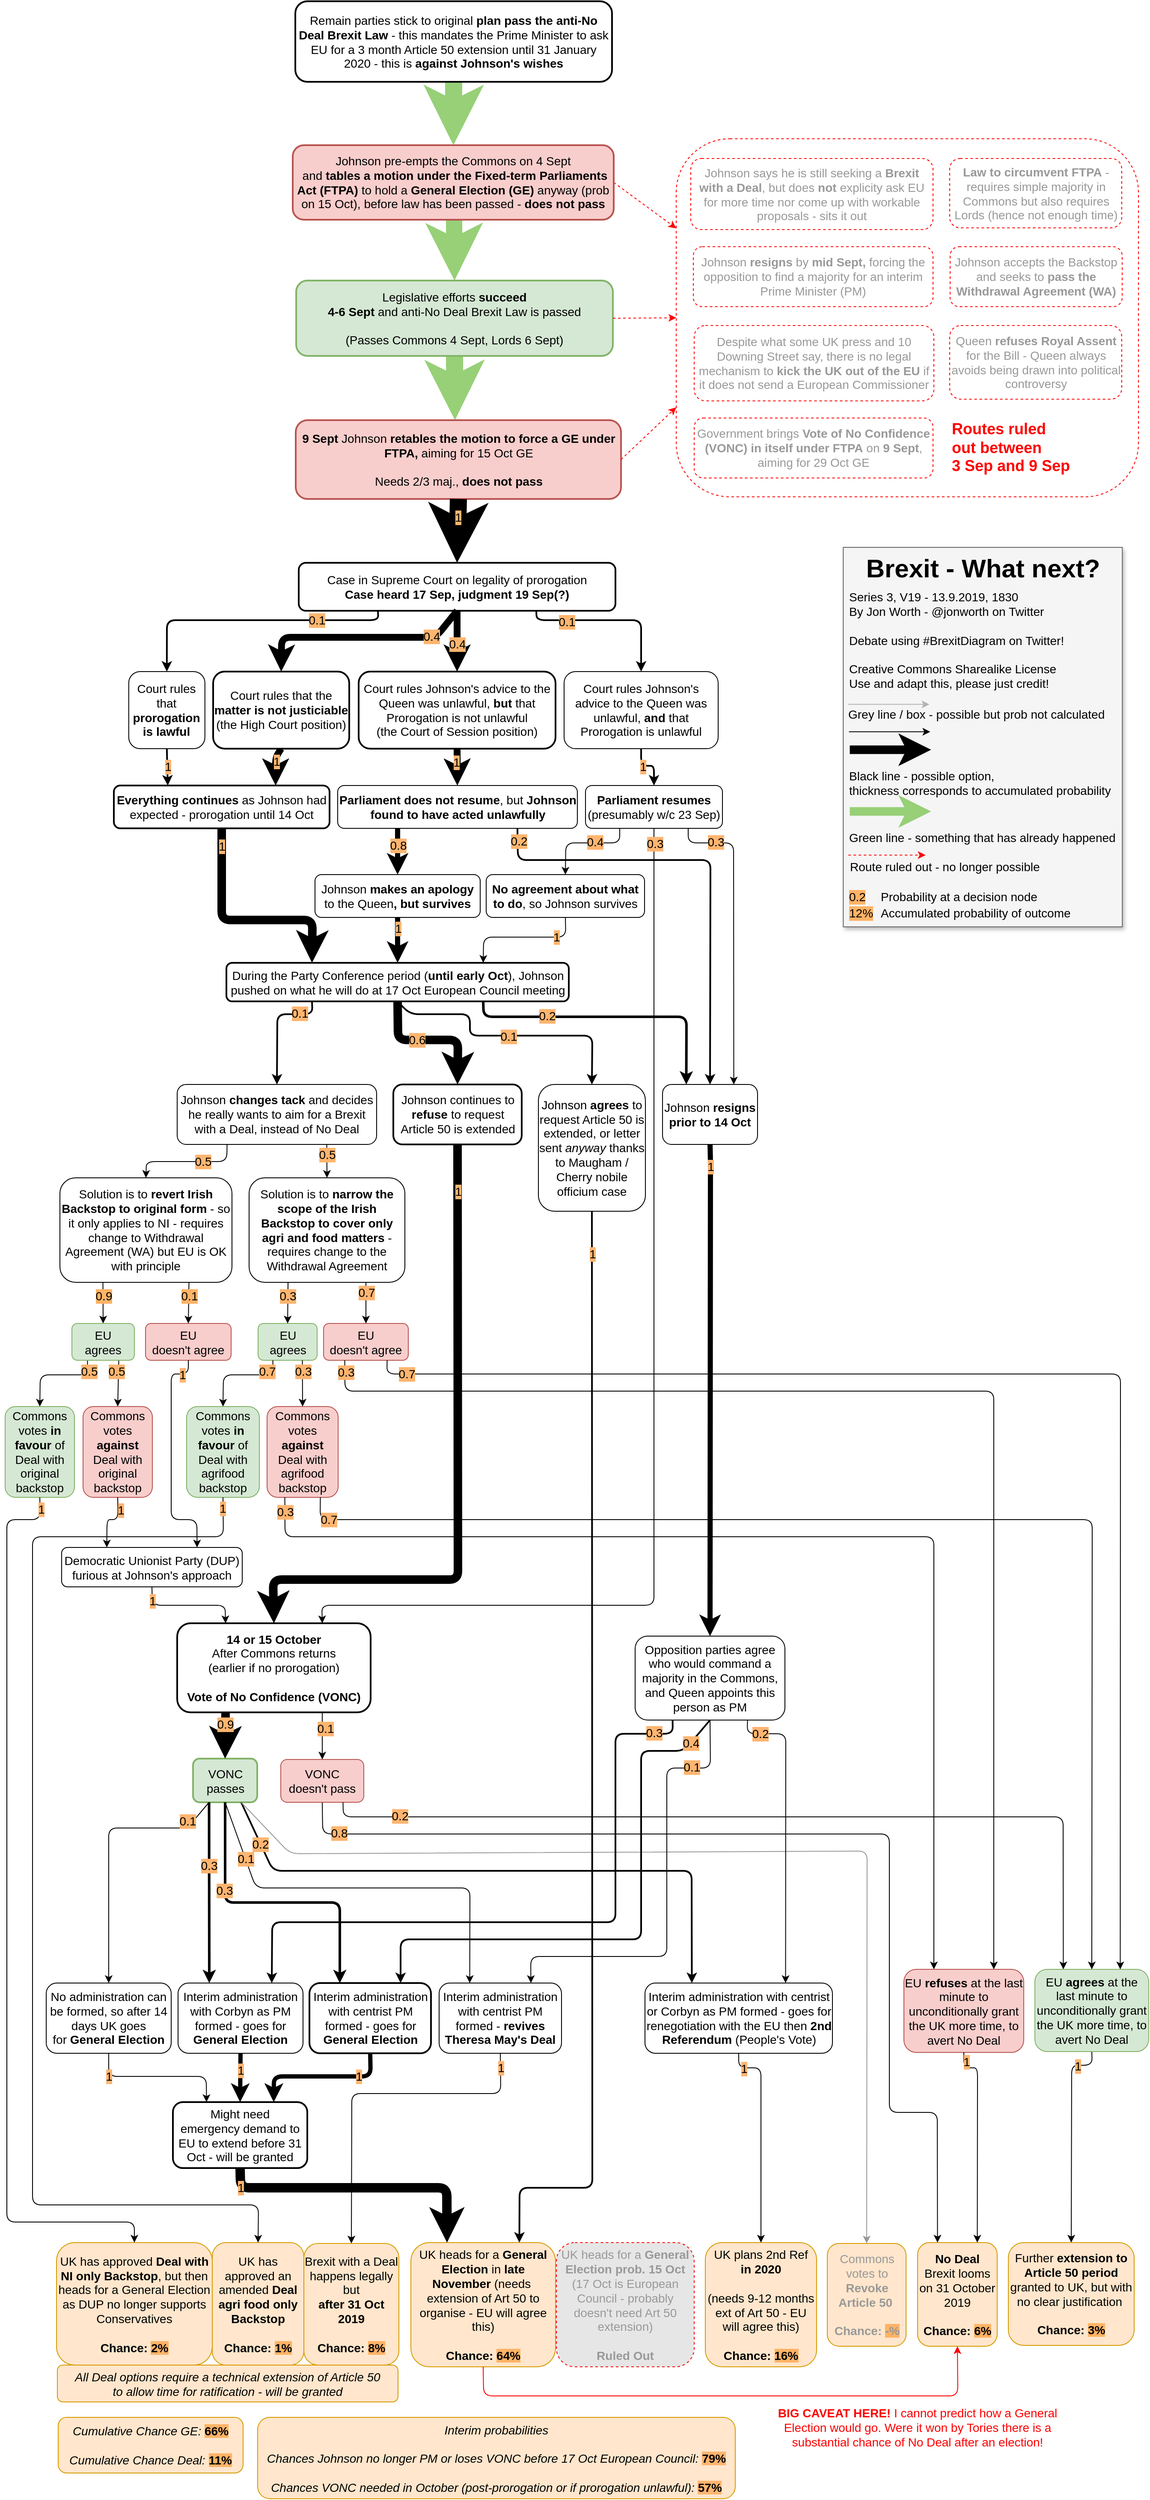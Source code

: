 <mxfile pages="1" version="11.2.5" type="device"><diagram id="lSXVcm9r7wIJ1-dpV6qa" name="Page-1"><mxGraphModel dx="526" dy="1525" grid="1" gridSize="10" guides="1" tooltips="1" connect="1" arrows="1" fold="1" page="1" pageScale="1" pageWidth="827" pageHeight="1169" math="0" shadow="0"><root><mxCell id="0"/><mxCell id="1" parent="0"/><mxCell id="FILrWHgsaeDO2VWIcEOf-20" value="" style="endArrow=classic;html=1;strokeColor=#000000;exitX=0.5;exitY=1;exitDx=0;exitDy=0;entryX=0.75;entryY=0;entryDx=0;entryDy=0;fontSize=14;strokeWidth=8;" edge="1" parent="1" source="FILrWHgsaeDO2VWIcEOf-6" target="FILrWHgsaeDO2VWIcEOf-19"><mxGeometry width="50" height="50" relative="1" as="geometry"><mxPoint x="331.4" y="1060" as="sourcePoint"/><mxPoint x="381.4" y="1010" as="targetPoint"/><Array as="points"><mxPoint x="323" y="880"/></Array></mxGeometry></mxCell><mxCell id="FILrWHgsaeDO2VWIcEOf-30" value="1" style="text;html=1;resizable=0;points=[];align=center;verticalAlign=middle;labelBackgroundColor=#FFB570;fontSize=14;" vertex="1" connectable="0" parent="FILrWHgsaeDO2VWIcEOf-20"><mxGeometry x="-0.255" y="1" relative="1" as="geometry"><mxPoint as="offset"/></mxGeometry></mxCell><mxCell id="SMVI8kX6AazfbIFltAT5-12" value="" style="endArrow=classic;html=1;strokeColor=#97D077;strokeWidth=19;entryX=0.5;entryY=0;entryDx=0;entryDy=0;exitX=0.5;exitY=1;exitDx=0;exitDy=0;fontSize=14;" parent="1" target="8wbT9e71Y-yYrnzdaMmW-47" edge="1"><mxGeometry width="50" height="50" relative="1" as="geometry"><mxPoint x="531.5" y="252.5" as="sourcePoint"/><mxPoint x="669" y="473.5" as="targetPoint"/><Array as="points"/></mxGeometry></mxCell><mxCell id="SMVI8kX6AazfbIFltAT5-4" value="" style="endArrow=classic;html=1;strokeColor=#97D077;strokeWidth=20;fontColor=#000000;fontSize=14;exitX=0.5;exitY=1;exitDx=0;exitDy=0;" parent="1" source="8wbT9e71Y-yYrnzdaMmW-8" target="SMVI8kX6AazfbIFltAT5-3" edge="1"><mxGeometry width="50" height="50" relative="1" as="geometry"><mxPoint x="360.5" y="248.5" as="sourcePoint"/><mxPoint x="419.5" y="278.5" as="targetPoint"/><Array as="points"/></mxGeometry></mxCell><mxCell id="wgyVyq-LhQnyZhxP8kF4-16" value="" style="endArrow=classic;html=1;strokeWidth=1;exitX=0.5;exitY=1;exitDx=0;exitDy=0;entryX=0.5;entryY=0;entryDx=0;entryDy=0;fontSize=14;" parent="1" source="ASiiTHzmW-UItn4miQDS-46" target="BL-kFux2TK3ZMEraRpLe-72" edge="1"><mxGeometry width="50" height="50" relative="1" as="geometry"><mxPoint x="772" y="2573" as="sourcePoint"/><mxPoint x="822" y="2523" as="targetPoint"/><Array as="points"><mxPoint x="1277" y="2407"/><mxPoint x="1253" y="2407"/></Array></mxGeometry></mxCell><mxCell id="wgyVyq-LhQnyZhxP8kF4-64" value="1" style="text;html=1;resizable=0;points=[];align=center;verticalAlign=middle;labelBackgroundColor=#FFB570;fontSize=14;" parent="wgyVyq-LhQnyZhxP8kF4-16" vertex="1" connectable="0"><mxGeometry x="-0.905" relative="1" as="geometry"><mxPoint x="-17" y="5" as="offset"/></mxGeometry></mxCell><mxCell id="ASiiTHzmW-UItn4miQDS-11" value="" style="endArrow=classic;html=1;strokeColor=#97D077;strokeWidth=20;fontColor=#000000;exitX=0.5;exitY=1;exitDx=0;exitDy=0;entryX=0.5;entryY=0;entryDx=0;entryDy=0;fontSize=14;" parent="1" source="8wbT9e71Y-yYrnzdaMmW-47" edge="1"><mxGeometry width="50" height="50" relative="1" as="geometry"><mxPoint x="678" y="740.5" as="sourcePoint"/><mxPoint x="532.5" y="486.5" as="targetPoint"/><Array as="points"/></mxGeometry></mxCell><mxCell id="8wbT9e71Y-yYrnzdaMmW-93" value="" style="endArrow=classic;html=1;strokeColor=#000000;strokeWidth=1;fontColor=#FFB570;entryX=0.25;entryY=0;entryDx=0;entryDy=0;fontSize=14;exitX=0.5;exitY=1;exitDx=0;exitDy=0;" parent="1" source="8wbT9e71Y-yYrnzdaMmW-67" target="7K7P4XBZ72VktKCeOSTk-63" edge="1"><mxGeometry width="50" height="50" relative="1" as="geometry"><mxPoint x="387" y="2045" as="sourcePoint"/><mxPoint x="706" y="2440" as="targetPoint"/><Array as="points"><mxPoint x="378" y="2137"/><mxPoint x="1040" y="2137"/><mxPoint x="1040" y="2462"/><mxPoint x="1096" y="2462"/></Array></mxGeometry></mxCell><mxCell id="8wbT9e71Y-yYrnzdaMmW-123" value="0.8" style="text;html=1;resizable=0;points=[];align=center;verticalAlign=middle;labelBackgroundColor=#FFB570;fontColor=#000000;fontSize=14;" parent="8wbT9e71Y-yYrnzdaMmW-93" vertex="1" connectable="0"><mxGeometry x="-0.876" y="-2" relative="1" as="geometry"><mxPoint x="-21" y="-3" as="offset"/></mxGeometry></mxCell><mxCell id="7K7P4XBZ72VktKCeOSTk-57" value="UK plans 2nd Ref&lt;br&gt;&lt;span style=&quot;font-size: 14px&quot;&gt;&lt;b style=&quot;font-size: 14px&quot;&gt;in 2020&lt;br style=&quot;font-size: 14px&quot;&gt;&lt;/b&gt;&lt;/span&gt;&lt;b style=&quot;font-size: 14px&quot;&gt;&lt;br style=&quot;font-size: 14px&quot;&gt;&lt;/b&gt;(needs 9-12 months ext of Art 50 - EU will agree this)&lt;b style=&quot;font-size: 14px&quot;&gt;&lt;br style=&quot;font-size: 14px&quot;&gt;&lt;/b&gt;&lt;br style=&quot;font-size: 14px&quot;&gt;&lt;b style=&quot;font-size: 14px&quot;&gt;Chance: &lt;span style=&quot;background-color: rgb(255 , 179 , 102) ; font-size: 14px&quot;&gt;16%&lt;/span&gt;&lt;/b&gt;" style="rounded=1;whiteSpace=wrap;html=1;fillColor=#ffe6cc;strokeColor=#d79b00;fontSize=14;" parent="1" vertex="1"><mxGeometry x="825" y="2614" width="130" height="145" as="geometry"/></mxCell><mxCell id="7K7P4XBZ72VktKCeOSTk-63" value="&lt;b style=&quot;font-size: 14px&quot;&gt;No Deal &lt;/b&gt;Brexit looms on 31 October 2019&lt;br style=&quot;font-size: 14px&quot;&gt;&lt;br style=&quot;font-size: 14px&quot;&gt;&lt;b style=&quot;font-size: 14px&quot;&gt;Chance: &lt;span style=&quot;background-color: rgb(255 , 179 , 102) ; font-size: 14px&quot;&gt;6%&lt;/span&gt;&lt;/b&gt;" style="rounded=1;whiteSpace=wrap;html=1;fillColor=#ffe6cc;strokeColor=#d79b00;fontSize=14;" parent="1" vertex="1"><mxGeometry x="1073" y="2614" width="93" height="121" as="geometry"/></mxCell><mxCell id="7K7P4XBZ72VktKCeOSTk-72" value="Brexit with a Deal happens legally but&lt;br style=&quot;font-size: 14px&quot;&gt;&lt;b style=&quot;font-size: 14px&quot;&gt;after&lt;/b&gt;&lt;span style=&quot;font-size: 14px&quot;&gt;&lt;b style=&quot;font-size: 14px&quot;&gt;&amp;nbsp;31 Oct 2019&lt;/b&gt;&lt;/span&gt;&lt;span style=&quot;font-size: 14px&quot;&gt;&lt;br style=&quot;font-size: 14px&quot;&gt;&lt;br style=&quot;font-size: 14px&quot;&gt;&lt;b style=&quot;font-size: 14px&quot;&gt;Chance: &lt;/b&gt;&lt;span style=&quot;font-weight: bold ; background-color: rgb(255 , 179 , 102) ; font-size: 14px&quot;&gt;8%&lt;/span&gt;&lt;br style=&quot;font-size: 14px&quot;&gt;&lt;/span&gt;" style="rounded=1;whiteSpace=wrap;html=1;fillColor=#ffe6cc;strokeColor=#d79b00;fontSize=14;" parent="1" vertex="1"><mxGeometry x="356" y="2615" width="111" height="142" as="geometry"/></mxCell><mxCell id="ezZ561g6iPy63EXMOgBz-5" value="UK heads for a &lt;b style=&quot;font-size: 14px&quot;&gt;General Election &lt;/b&gt;&lt;span style=&quot;font-size: 14px&quot;&gt;i&lt;/span&gt;&lt;span style=&quot;font-size: 14px&quot;&gt;n&lt;/span&gt;&amp;nbsp;&lt;b&gt;late November&lt;/b&gt;&lt;b style=&quot;font-size: 14px&quot;&gt;&amp;nbsp;&lt;/b&gt;(needs&amp;nbsp; extension of Art 50 to organise - EU will agree this)&lt;br style=&quot;font-size: 14px&quot;&gt;&lt;br style=&quot;font-size: 14px&quot;&gt;&lt;b style=&quot;font-size: 14px&quot;&gt;Chance: &lt;span style=&quot;background-color: rgb(255 , 179 , 102) ; font-size: 14px&quot;&gt;64%&lt;/span&gt;&lt;/b&gt;" style="rounded=1;whiteSpace=wrap;html=1;fillColor=#ffe6cc;strokeColor=#d79b00;fontSize=14;strokeWidth=1;" parent="1" vertex="1"><mxGeometry x="481" y="2614" width="169" height="145" as="geometry"/></mxCell><mxCell id="BL-kFux2TK3ZMEraRpLe-72" value="Further &lt;b style=&quot;font-size: 14px&quot;&gt;extension to Article 50 period&lt;/b&gt; granted to UK, but with no clear justification&amp;nbsp;&lt;br style=&quot;font-size: 14px&quot;&gt;&lt;br style=&quot;font-size: 14px&quot;&gt;&lt;b style=&quot;font-size: 14px&quot;&gt;Chance: &lt;span style=&quot;background-color: rgb(255 , 179 , 102) ; font-size: 14px&quot;&gt;3%&lt;/span&gt;&lt;/b&gt;" style="rounded=1;whiteSpace=wrap;html=1;fillColor=#ffe6cc;strokeColor=#d79b00;fontSize=14;" parent="1" vertex="1"><mxGeometry x="1179" y="2614" width="147" height="120" as="geometry"/></mxCell><mxCell id="0ZxB78aHKAC87hzvvOJA-35" value="Solution is to &lt;b style=&quot;font-size: 14px&quot;&gt;revert Irish Backstop to original form&lt;/b&gt; - so it only applies to NI - requires change to Withdrawal Agreement (WA) but EU is OK with principle" style="rounded=1;whiteSpace=wrap;html=1;fontSize=14;" parent="1" vertex="1"><mxGeometry x="71" y="1371" width="201" height="122" as="geometry"/></mxCell><mxCell id="0ZxB78aHKAC87hzvvOJA-40" value="EU&lt;br&gt;doesn't agree" style="rounded=1;whiteSpace=wrap;html=1;fillColor=#f8cecc;strokeColor=#b85450;fontSize=14;" parent="1" vertex="1"><mxGeometry x="171" y="1541" width="100" height="43" as="geometry"/></mxCell><mxCell id="0ZxB78aHKAC87hzvvOJA-42" value="" style="endArrow=classic;html=1;strokeWidth=1;entryX=0.5;entryY=0;entryDx=0;entryDy=0;exitX=0.75;exitY=1;exitDx=0;exitDy=0;fontSize=14;" parent="1" source="0ZxB78aHKAC87hzvvOJA-35" target="0ZxB78aHKAC87hzvvOJA-40" edge="1"><mxGeometry width="50" height="50" relative="1" as="geometry"><mxPoint x="179" y="1513" as="sourcePoint"/><mxPoint x="123" y="1536" as="targetPoint"/><Array as="points"/></mxGeometry></mxCell><mxCell id="0ZxB78aHKAC87hzvvOJA-43" value="0.1" style="text;html=1;resizable=0;points=[];align=center;verticalAlign=middle;labelBackgroundColor=#FFB366;fontSize=14;" parent="0ZxB78aHKAC87hzvvOJA-42" vertex="1" connectable="0"><mxGeometry x="-0.363" relative="1" as="geometry"><mxPoint as="offset"/></mxGeometry></mxCell><mxCell id="0ZxB78aHKAC87hzvvOJA-44" value="" style="endArrow=classic;html=1;strokeWidth=1;entryX=0.5;entryY=0;entryDx=0;entryDy=0;exitX=0.25;exitY=1;exitDx=0;exitDy=0;fontSize=14;" parent="1" source="0ZxB78aHKAC87hzvvOJA-35" target="0ZxB78aHKAC87hzvvOJA-41" edge="1"><mxGeometry width="50" height="50" relative="1" as="geometry"><mxPoint x="179" y="1503" as="sourcePoint"/><mxPoint x="224" y="1536" as="targetPoint"/><Array as="points"/></mxGeometry></mxCell><mxCell id="0ZxB78aHKAC87hzvvOJA-45" value="0.9" style="text;html=1;resizable=0;points=[];align=center;verticalAlign=middle;labelBackgroundColor=#FFB366;fontSize=14;" parent="0ZxB78aHKAC87hzvvOJA-44" vertex="1" connectable="0"><mxGeometry x="-0.327" relative="1" as="geometry"><mxPoint as="offset"/></mxGeometry></mxCell><mxCell id="0ZxB78aHKAC87hzvvOJA-47" value="Democratic Unionist Party (DUP) furious at Johnson's approach" style="rounded=1;whiteSpace=wrap;html=1;fontSize=14;" parent="1" vertex="1"><mxGeometry x="73" y="1802.5" width="211" height="46" as="geometry"/></mxCell><mxCell id="0ZxB78aHKAC87hzvvOJA-49" value="" style="endArrow=classic;html=1;strokeColor=#000000;strokeWidth=1;entryX=0.75;entryY=0;entryDx=0;entryDy=0;exitX=0.5;exitY=1;exitDx=0;exitDy=0;fontSize=14;" parent="1" source="0ZxB78aHKAC87hzvvOJA-40" target="0ZxB78aHKAC87hzvvOJA-47" edge="1"><mxGeometry width="50" height="50" relative="1" as="geometry"><mxPoint x="135.5" y="1680" as="sourcePoint"/><mxPoint x="200.75" y="1778" as="targetPoint"/><Array as="points"><mxPoint x="221" y="1600"/><mxPoint x="201" y="1600"/><mxPoint x="201" y="1770"/><mxPoint x="231" y="1770"/></Array></mxGeometry></mxCell><mxCell id="0ZxB78aHKAC87hzvvOJA-61" value="1" style="text;html=1;resizable=0;points=[];align=center;verticalAlign=middle;labelBackgroundColor=#FFB570;fontSize=14;" parent="0ZxB78aHKAC87hzvvOJA-49" vertex="1" connectable="0"><mxGeometry x="-0.827" y="1" relative="1" as="geometry"><mxPoint as="offset"/></mxGeometry></mxCell><mxCell id="0ZxB78aHKAC87hzvvOJA-50" value="Commons votes &lt;b style=&quot;font-size: 14px;&quot;&gt;in favour&lt;/b&gt; of Deal with original backstop" style="rounded=1;whiteSpace=wrap;html=1;fontSize=14;fillColor=#d5e8d4;strokeColor=#82b366;" parent="1" vertex="1"><mxGeometry x="7" y="1638" width="81" height="106" as="geometry"/></mxCell><mxCell id="0ZxB78aHKAC87hzvvOJA-51" value="Commons votes &lt;b style=&quot;font-size: 14px;&quot;&gt;against&lt;/b&gt; Deal with original backstop" style="rounded=1;whiteSpace=wrap;html=1;fontSize=14;fillColor=#f8cecc;strokeColor=#b85450;" parent="1" vertex="1"><mxGeometry x="98" y="1638" width="81" height="106" as="geometry"/></mxCell><mxCell id="0ZxB78aHKAC87hzvvOJA-52" value="" style="endArrow=classic;html=1;strokeColor=#000000;strokeWidth=1;exitX=0.25;exitY=1;exitDx=0;exitDy=0;entryX=0.5;entryY=0;entryDx=0;entryDy=0;fontSize=14;" parent="1" source="0ZxB78aHKAC87hzvvOJA-41" target="0ZxB78aHKAC87hzvvOJA-50" edge="1"><mxGeometry width="50" height="50" relative="1" as="geometry"><mxPoint x="-70" y="1667" as="sourcePoint"/><mxPoint x="-20" y="1617" as="targetPoint"/><Array as="points"><mxPoint x="103" y="1601"/><mxPoint x="48" y="1601"/></Array></mxGeometry></mxCell><mxCell id="0ZxB78aHKAC87hzvvOJA-59" value="0.5" style="text;html=1;resizable=0;points=[];align=center;verticalAlign=middle;labelBackgroundColor=#FFB570;fontSize=14;" parent="0ZxB78aHKAC87hzvvOJA-52" vertex="1" connectable="0"><mxGeometry x="-0.734" relative="1" as="geometry"><mxPoint x="2" y="-2" as="offset"/></mxGeometry></mxCell><mxCell id="0ZxB78aHKAC87hzvvOJA-53" value="" style="endArrow=classic;html=1;strokeColor=#000000;strokeWidth=1;exitX=0.75;exitY=1;exitDx=0;exitDy=0;entryX=0.5;entryY=0;entryDx=0;entryDy=0;fontSize=14;" parent="1" source="0ZxB78aHKAC87hzvvOJA-41" target="0ZxB78aHKAC87hzvvOJA-51" edge="1"><mxGeometry width="50" height="50" relative="1" as="geometry"><mxPoint x="-0.25" y="1517.5" as="sourcePoint"/><mxPoint x="-22" y="1757" as="targetPoint"/><Array as="points"/></mxGeometry></mxCell><mxCell id="0ZxB78aHKAC87hzvvOJA-60" value="0.5" style="text;html=1;resizable=0;points=[];align=center;verticalAlign=middle;labelBackgroundColor=#FFB570;fontSize=14;" parent="0ZxB78aHKAC87hzvvOJA-53" vertex="1" connectable="0"><mxGeometry x="-0.749" y="-1" relative="1" as="geometry"><mxPoint x="-1.5" y="5.5" as="offset"/></mxGeometry></mxCell><mxCell id="0ZxB78aHKAC87hzvvOJA-54" value="UK has approved &lt;b&gt;Deal with NI only Backstop&lt;/b&gt;, but then heads for a General Election as DUP no longer supports Conservatives&lt;br style=&quot;font-size: 14px&quot;&gt;&lt;br style=&quot;font-size: 14px&quot;&gt;&lt;b style=&quot;font-size: 14px&quot;&gt;Chance:&amp;nbsp;&lt;span style=&quot;background-color: rgb(255 , 179 , 102) ; font-size: 14px&quot;&gt;2%&lt;/span&gt;&lt;/b&gt;" style="rounded=1;whiteSpace=wrap;html=1;fillColor=#ffe6cc;strokeColor=#d79b00;fontSize=14;" parent="1" vertex="1"><mxGeometry x="67" y="2614" width="182" height="143" as="geometry"/></mxCell><mxCell id="0ZxB78aHKAC87hzvvOJA-57" value="" style="endArrow=classic;html=1;strokeColor=#000000;strokeWidth=1;entryX=0.25;entryY=0;entryDx=0;entryDy=0;exitX=0.5;exitY=1;exitDx=0;exitDy=0;fontSize=14;" parent="1" source="0ZxB78aHKAC87hzvvOJA-51" target="0ZxB78aHKAC87hzvvOJA-47" edge="1"><mxGeometry width="50" height="50" relative="1" as="geometry"><mxPoint x="317" y="1405" as="sourcePoint"/><mxPoint x="126.25" y="1778" as="targetPoint"/><Array as="points"><mxPoint x="139" y="1770"/><mxPoint x="126" y="1770"/></Array></mxGeometry></mxCell><mxCell id="0ZxB78aHKAC87hzvvOJA-70" value="1" style="text;html=1;resizable=0;points=[];align=center;verticalAlign=middle;labelBackgroundColor=#FFB570;fontSize=14;" parent="0ZxB78aHKAC87hzvvOJA-57" vertex="1" connectable="0"><mxGeometry x="-0.576" y="3" relative="1" as="geometry"><mxPoint as="offset"/></mxGeometry></mxCell><mxCell id="0ZxB78aHKAC87hzvvOJA-58" value="" style="endArrow=classic;html=1;strokeColor=#000000;strokeWidth=1;entryX=0.5;entryY=0;entryDx=0;entryDy=0;exitX=0.5;exitY=1;exitDx=0;exitDy=0;fontSize=14;" parent="1" source="0ZxB78aHKAC87hzvvOJA-50" target="0ZxB78aHKAC87hzvvOJA-54" edge="1"><mxGeometry width="50" height="50" relative="1" as="geometry"><mxPoint x="136" y="1688" as="sourcePoint"/><mxPoint x="183" y="1738" as="targetPoint"/><Array as="points"><mxPoint x="48" y="1770"/><mxPoint x="9" y="1770"/><mxPoint x="9" y="2590"/><mxPoint x="158" y="2590"/></Array></mxGeometry></mxCell><mxCell id="0ZxB78aHKAC87hzvvOJA-69" value="1" style="text;html=1;resizable=0;points=[];align=center;verticalAlign=middle;labelBackgroundColor=#FFB570;fontSize=14;" parent="0ZxB78aHKAC87hzvvOJA-58" vertex="1" connectable="0"><mxGeometry x="-0.974" y="1" relative="1" as="geometry"><mxPoint as="offset"/></mxGeometry></mxCell><mxCell id="0ZxB78aHKAC87hzvvOJA-41" value="EU&lt;br&gt;agrees" style="rounded=1;whiteSpace=wrap;html=1;fillColor=#d5e8d4;strokeColor=#82b366;fontSize=14;" parent="1" vertex="1"><mxGeometry x="85" y="1541" width="73" height="43" as="geometry"/></mxCell><mxCell id="0ZxB78aHKAC87hzvvOJA-66" value="&lt;i style=&quot;font-size: 14px&quot;&gt;Cumulative Chance GE:&lt;/i&gt;&lt;b style=&quot;font-size: 14px&quot;&gt;&amp;nbsp;&lt;span style=&quot;background-color: rgb(255 , 179 , 102) ; font-size: 14px&quot;&gt;66%&lt;br style=&quot;font-size: 14px&quot;&gt;&lt;/span&gt;&lt;/b&gt;&lt;i style=&quot;font-size: 14px&quot;&gt;&lt;br&gt;Cumulative Chance Deal:&lt;/i&gt;&lt;b style=&quot;font-size: 14px&quot;&gt;&amp;nbsp;&lt;/b&gt;&lt;span style=&quot;font-weight: bold ; background-color: rgb(255 , 179 , 102) ; font-size: 14px&quot;&gt;11%&lt;/span&gt;&lt;i style=&quot;font-size: 14px&quot;&gt;&lt;br style=&quot;font-size: 14px&quot;&gt;&lt;/i&gt;" style="rounded=1;whiteSpace=wrap;html=1;fillColor=#ffe6cc;strokeColor=#d79b00;fontSize=14;" parent="1" vertex="1"><mxGeometry x="69" y="2818" width="216" height="65" as="geometry"/></mxCell><mxCell id="8wbT9e71Y-yYrnzdaMmW-8" value="Remain parties stick to original &lt;b style=&quot;font-size: 14px&quot;&gt;plan pass the anti-No Deal Brexit Law&lt;/b&gt; - this mandates the Prime Minister to ask EU for a 3 month Article 50 extension until 31 January 2020 - this is &lt;b&gt;against Johnson's wishes&lt;/b&gt;" style="rounded=1;whiteSpace=wrap;html=1;fontSize=14;strokeWidth=2;" parent="1" vertex="1"><mxGeometry x="346" y="-2.5" width="370" height="94" as="geometry"/></mxCell><mxCell id="8wbT9e71Y-yYrnzdaMmW-62" value="&lt;b&gt;9 Sept&lt;/b&gt; Johnson &lt;b style=&quot;font-size: 14px&quot;&gt;retables the motion to force a GE under FTPA&lt;/b&gt;&lt;b style=&quot;font-size: 14px&quot;&gt;, &lt;/b&gt;&lt;span style=&quot;font-size: 14px&quot;&gt;aiming for 15 Oct GE&lt;br&gt;&lt;br&gt;Needs 2/3 maj.,&amp;nbsp;&lt;b&gt;does not pass&lt;/b&gt;&lt;br style=&quot;font-size: 14px&quot;&gt;&lt;/span&gt;" style="rounded=1;whiteSpace=wrap;html=1;fontSize=14;strokeWidth=2;fillColor=#f8cecc;strokeColor=#b85450;" parent="1" vertex="1"><mxGeometry x="346.5" y="486.5" width="380" height="92" as="geometry"/></mxCell><mxCell id="8wbT9e71Y-yYrnzdaMmW-65" value="&lt;b style=&quot;font-size: 14px&quot;&gt;14 or 15 October&lt;br style=&quot;font-size: 14px&quot;&gt;&lt;/b&gt;After Commons returns&lt;br style=&quot;font-size: 14px;&quot;&gt;(earlier if no prorogation)&lt;br style=&quot;font-size: 14px;&quot;&gt;&lt;br style=&quot;font-size: 14px&quot;&gt;&lt;b style=&quot;font-size: 14px;&quot;&gt;Vote of No Confidence (VONC)&lt;/b&gt;" style="rounded=1;whiteSpace=wrap;html=1;fontSize=14;strokeWidth=2;" parent="1" vertex="1"><mxGeometry x="208" y="1891" width="226" height="104" as="geometry"/></mxCell><mxCell id="8wbT9e71Y-yYrnzdaMmW-66" value="VONC passes" style="rounded=1;whiteSpace=wrap;html=1;fillColor=#d5e8d4;strokeColor=#82b366;fontSize=14;strokeWidth=2;" parent="1" vertex="1"><mxGeometry x="226.5" y="2049" width="75" height="51" as="geometry"/></mxCell><mxCell id="8wbT9e71Y-yYrnzdaMmW-67" value="VONC&lt;br style=&quot;font-size: 14px;&quot;&gt;doesn't pass" style="rounded=1;whiteSpace=wrap;html=1;fillColor=#f8cecc;strokeColor=#b85450;fontSize=14;" parent="1" vertex="1"><mxGeometry x="329" y="2050" width="97" height="50" as="geometry"/></mxCell><mxCell id="8wbT9e71Y-yYrnzdaMmW-68" value="" style="endArrow=classic;html=1;strokeColor=#000000;strokeWidth=1;exitX=0.75;exitY=1;exitDx=0;exitDy=0;entryX=0.5;entryY=0;entryDx=0;entryDy=0;fontSize=14;" parent="1" source="8wbT9e71Y-yYrnzdaMmW-65" target="8wbT9e71Y-yYrnzdaMmW-67" edge="1"><mxGeometry width="50" height="50" relative="1" as="geometry"><mxPoint x="278.5" y="2271.389" as="sourcePoint"/><mxPoint x="328.5" y="2221.389" as="targetPoint"/><Array as="points"/></mxGeometry></mxCell><mxCell id="8wbT9e71Y-yYrnzdaMmW-69" value="0.1" style="text;html=1;resizable=0;points=[];align=center;verticalAlign=middle;labelBackgroundColor=#FFB570;fontSize=14;" parent="8wbT9e71Y-yYrnzdaMmW-68" vertex="1" connectable="0"><mxGeometry x="-0.254" y="-2" relative="1" as="geometry"><mxPoint x="5.5" y="-2" as="offset"/></mxGeometry></mxCell><mxCell id="8wbT9e71Y-yYrnzdaMmW-70" value="" style="endArrow=classic;html=1;strokeColor=#000000;strokeWidth=10;exitX=0.25;exitY=1;exitDx=0;exitDy=0;entryX=0.5;entryY=0;entryDx=0;entryDy=0;fontSize=14;" parent="1" source="8wbT9e71Y-yYrnzdaMmW-65" target="8wbT9e71Y-yYrnzdaMmW-66" edge="1"><mxGeometry width="50" height="50" relative="1" as="geometry"><mxPoint x="329.25" y="2071.389" as="sourcePoint"/><mxPoint x="400" y="2099.389" as="targetPoint"/><Array as="points"/></mxGeometry></mxCell><mxCell id="8wbT9e71Y-yYrnzdaMmW-71" value="0.9" style="text;html=1;resizable=0;points=[];align=center;verticalAlign=middle;labelBackgroundColor=#FFB570;fontSize=14;" parent="8wbT9e71Y-yYrnzdaMmW-70" vertex="1" connectable="0"><mxGeometry x="-0.483" y="-1" relative="1" as="geometry"><mxPoint as="offset"/></mxGeometry></mxCell><mxCell id="8wbT9e71Y-yYrnzdaMmW-103" value="" style="endArrow=classic;html=1;strokeColor=#000000;strokeWidth=1;fontColor=#000000;entryX=0.25;entryY=0;entryDx=0;entryDy=0;fontSize=14;exitX=0.5;exitY=1;exitDx=0;exitDy=0;" parent="1" source="0ZxB78aHKAC87hzvvOJA-47" target="8wbT9e71Y-yYrnzdaMmW-65" edge="1"><mxGeometry width="50" height="50" relative="1" as="geometry"><mxPoint x="163.5" y="1761" as="sourcePoint"/><mxPoint x="412" y="2057" as="targetPoint"/><Array as="points"><mxPoint x="179" y="1870"/><mxPoint x="264" y="1870"/></Array></mxGeometry></mxCell><mxCell id="8wbT9e71Y-yYrnzdaMmW-129" value="1" style="text;html=1;resizable=0;points=[];align=center;verticalAlign=middle;labelBackgroundColor=#FFB570;fontColor=#000000;fontSize=14;" parent="8wbT9e71Y-yYrnzdaMmW-103" vertex="1" connectable="0"><mxGeometry x="-0.86" y="-2" relative="1" as="geometry"><mxPoint x="2" y="7" as="offset"/></mxGeometry></mxCell><mxCell id="-vOMmekHQ_xhAw18Fmwu-6" value="Commons votes to &lt;b style=&quot;font-size: 14px;&quot;&gt;Revoke Article 50&lt;/b&gt;&amp;nbsp;&lt;br style=&quot;font-size: 14px;&quot;&gt;&lt;br style=&quot;font-size: 14px;&quot;&gt;&lt;b style=&quot;font-size: 14px;&quot;&gt;Chance: &lt;span style=&quot;background-color: rgb(255, 179, 102); font-size: 14px;&quot;&gt;-%&lt;/span&gt;&lt;/b&gt;" style="rounded=1;whiteSpace=wrap;html=1;fillColor=#ffe6cc;strokeColor=#d79b00;fontSize=14;fontColor=#999999;" parent="1" vertex="1"><mxGeometry x="967.5" y="2615" width="92" height="120" as="geometry"/></mxCell><mxCell id="-vOMmekHQ_xhAw18Fmwu-13" value="&lt;b style=&quot;font-size: 14px&quot;&gt;BIG CAVEAT HERE!&lt;/b&gt; I cannot predict how a General Election would go. Were it won by Tories there is a substantial chance of No Deal after an election!" style="text;html=1;strokeColor=none;fillColor=none;align=center;verticalAlign=middle;whiteSpace=wrap;rounded=0;labelBackgroundColor=none;fontSize=14;fontColor=#FF0000;" parent="1" vertex="1"><mxGeometry x="890" y="2820" width="366" height="20" as="geometry"/></mxCell><mxCell id="ASiiTHzmW-UItn4miQDS-7" value="" style="endArrow=classic;html=1;strokeColor=#000000;strokeWidth=1;fontColor=#000000;entryX=0.5;entryY=0;entryDx=0;entryDy=0;fontSize=14;exitX=0.25;exitY=1;exitDx=0;exitDy=0;" parent="1" source="LgOxeEAbFf8Cs8kFusqm-24" target="0ZxB78aHKAC87hzvvOJA-35" edge="1"><mxGeometry width="50" height="50" relative="1" as="geometry"><mxPoint x="310" y="1289" as="sourcePoint"/><mxPoint x="662" y="1313" as="targetPoint"/><Array as="points"><mxPoint x="266" y="1352"/><mxPoint x="172" y="1352"/></Array></mxGeometry></mxCell><mxCell id="ASiiTHzmW-UItn4miQDS-36" value="0.5" style="text;html=1;resizable=0;points=[];align=center;verticalAlign=middle;labelBackgroundColor=#FFB570;fontColor=#000000;fontSize=14;" parent="ASiiTHzmW-UItn4miQDS-7" vertex="1" connectable="0"><mxGeometry x="-0.687" y="-19" relative="1" as="geometry"><mxPoint x="-27" y="18.5" as="offset"/></mxGeometry></mxCell><mxCell id="ASiiTHzmW-UItn4miQDS-12" value="" style="endArrow=classic;html=1;strokeColor=#FF0000;strokeWidth=1;fontColor=#000000;fontSize=14;dashed=1;exitX=1;exitY=0.5;exitDx=0;exitDy=0;entryX=0;entryY=0.25;entryDx=0;entryDy=0;" parent="1" source="SMVI8kX6AazfbIFltAT5-3" target="YfckrXQN4hRBHPm5VblS-3" edge="1"><mxGeometry width="50" height="50" relative="1" as="geometry"><mxPoint x="847" y="82" as="sourcePoint"/><mxPoint x="993" y="4" as="targetPoint"/><Array as="points"/></mxGeometry></mxCell><mxCell id="ASiiTHzmW-UItn4miQDS-46" value="EU &lt;b style=&quot;font-size: 14px;&quot;&gt;agrees&amp;nbsp;&lt;/b&gt;at the last minute to unconditionally grant the UK more time, to avert No Deal" style="rounded=1;whiteSpace=wrap;html=1;fontSize=14;fillColor=#d5e8d4;strokeColor=#82b366;" parent="1" vertex="1"><mxGeometry x="1210" y="2295" width="133" height="96" as="geometry"/></mxCell><mxCell id="wgyVyq-LhQnyZhxP8kF4-26" value="Interim administration with centrist or Corbyn as PM formed - goes for renegotiation with the EU then &lt;b style=&quot;font-size: 14px;&quot;&gt;2nd Referendum&lt;/b&gt; (&lt;span style=&quot;font-size: 14px&quot;&gt;People's Vote)&lt;/span&gt;" style="rounded=1;whiteSpace=wrap;html=1;fontSize=14;" parent="1" vertex="1"><mxGeometry x="754.5" y="2311" width="219" height="82" as="geometry"/></mxCell><mxCell id="wgyVyq-LhQnyZhxP8kF4-27" value="Interim administration with Corbyn as PM formed - goes for &lt;b style=&quot;font-size: 14px;&quot;&gt;General Election&lt;/b&gt;" style="rounded=1;whiteSpace=wrap;html=1;fontSize=14;strokeWidth=1;" parent="1" vertex="1"><mxGeometry x="209" y="2311" width="146" height="82" as="geometry"/></mxCell><mxCell id="wgyVyq-LhQnyZhxP8kF4-28" value="No administration can be formed, so after 14 days UK goes for&amp;nbsp;&lt;b style=&quot;font-size: 14px;&quot;&gt;General Election&lt;/b&gt;" style="rounded=1;whiteSpace=wrap;html=1;fontSize=14;" parent="1" vertex="1"><mxGeometry x="55" y="2311" width="146" height="82" as="geometry"/></mxCell><mxCell id="wgyVyq-LhQnyZhxP8kF4-29" value="Might need&lt;br&gt;emergency demand to EU to extend&amp;nbsp;before 31 Oct - will be granted" style="rounded=1;whiteSpace=wrap;html=1;fontSize=14;strokeWidth=2;" parent="1" vertex="1"><mxGeometry x="203" y="2450" width="157" height="77" as="geometry"/></mxCell><mxCell id="wgyVyq-LhQnyZhxP8kF4-31" value="" style="endArrow=classic;html=1;strokeWidth=11;fontSize=14;exitX=0.5;exitY=1;exitDx=0;exitDy=0;entryX=0.25;entryY=0;entryDx=0;entryDy=0;" parent="1" source="wgyVyq-LhQnyZhxP8kF4-29" target="ezZ561g6iPy63EXMOgBz-5" edge="1"><mxGeometry width="50" height="50" relative="1" as="geometry"><mxPoint x="292" y="2510" as="sourcePoint"/><mxPoint x="560" y="2650" as="targetPoint"/><Array as="points"><mxPoint x="282" y="2550"/><mxPoint x="523" y="2550"/></Array></mxGeometry></mxCell><mxCell id="wgyVyq-LhQnyZhxP8kF4-62" value="1" style="text;html=1;resizable=0;points=[];align=center;verticalAlign=middle;labelBackgroundColor=#FFB570;fontSize=14;" parent="wgyVyq-LhQnyZhxP8kF4-31" vertex="1" connectable="0"><mxGeometry x="-0.81" y="-2" relative="1" as="geometry"><mxPoint x="-8.5" y="-2" as="offset"/></mxGeometry></mxCell><mxCell id="wgyVyq-LhQnyZhxP8kF4-38" value="" style="endArrow=classic;html=1;strokeWidth=1;fontSize=14;entryX=0.25;entryY=0;entryDx=0;entryDy=0;exitX=0.5;exitY=1;exitDx=0;exitDy=0;" parent="1" source="wgyVyq-LhQnyZhxP8kF4-28" target="wgyVyq-LhQnyZhxP8kF4-29" edge="1"><mxGeometry width="50" height="50" relative="1" as="geometry"><mxPoint x="133" y="2461" as="sourcePoint"/><mxPoint x="133.5" y="2471" as="targetPoint"/><Array as="points"><mxPoint x="128" y="2420"/><mxPoint x="242" y="2420"/></Array></mxGeometry></mxCell><mxCell id="wgyVyq-LhQnyZhxP8kF4-58" value="1" style="text;html=1;resizable=0;points=[];align=center;verticalAlign=middle;labelBackgroundColor=#FFB570;fontSize=14;" parent="wgyVyq-LhQnyZhxP8kF4-38" vertex="1" connectable="0"><mxGeometry x="-0.283" y="1" relative="1" as="geometry"><mxPoint x="-34.5" y="1" as="offset"/></mxGeometry></mxCell><mxCell id="wgyVyq-LhQnyZhxP8kF4-39" value="Interim administration with centrist PM formed - goes for &lt;b style=&quot;font-size: 14px;&quot;&gt;General Election&lt;/b&gt;" style="rounded=1;whiteSpace=wrap;html=1;fontSize=14;strokeWidth=2;" parent="1" vertex="1"><mxGeometry x="362.5" y="2311" width="142" height="82" as="geometry"/></mxCell><mxCell id="wgyVyq-LhQnyZhxP8kF4-40" value="" style="endArrow=classic;html=1;strokeWidth=1;fontSize=14;entryX=0.5;entryY=0;entryDx=0;entryDy=0;exitX=0.5;exitY=1;exitDx=0;exitDy=0;" parent="1" source="wgyVyq-LhQnyZhxP8kF4-26" target="7K7P4XBZ72VktKCeOSTk-57" edge="1"><mxGeometry width="50" height="50" relative="1" as="geometry"><mxPoint x="920" y="2347" as="sourcePoint"/><mxPoint x="880" y="2627" as="targetPoint"/><Array as="points"><mxPoint x="864" y="2410"/><mxPoint x="890" y="2410"/></Array></mxGeometry></mxCell><mxCell id="wgyVyq-LhQnyZhxP8kF4-63" value="1" style="text;html=1;resizable=0;points=[];align=center;verticalAlign=middle;labelBackgroundColor=#FFB570;fontSize=14;" parent="wgyVyq-LhQnyZhxP8kF4-40" vertex="1" connectable="0"><mxGeometry x="-0.82" y="-1" relative="1" as="geometry"><mxPoint x="0.5" as="offset"/></mxGeometry></mxCell><mxCell id="wgyVyq-LhQnyZhxP8kF4-41" value="" style="endArrow=classic;html=1;strokeWidth=5;fontSize=14;exitX=0.5;exitY=1;exitDx=0;exitDy=0;entryX=0.5;entryY=0;entryDx=0;entryDy=0;" parent="1" source="wgyVyq-LhQnyZhxP8kF4-27" target="wgyVyq-LhQnyZhxP8kF4-29" edge="1"><mxGeometry width="50" height="50" relative="1" as="geometry"><mxPoint x="422" y="2577" as="sourcePoint"/><mxPoint x="472" y="2527" as="targetPoint"/><Array as="points"/></mxGeometry></mxCell><mxCell id="wgyVyq-LhQnyZhxP8kF4-59" value="1" style="text;html=1;resizable=0;points=[];align=center;verticalAlign=middle;labelBackgroundColor=#FFB570;fontSize=14;" parent="wgyVyq-LhQnyZhxP8kF4-41" vertex="1" connectable="0"><mxGeometry x="-0.301" relative="1" as="geometry"><mxPoint as="offset"/></mxGeometry></mxCell><mxCell id="wgyVyq-LhQnyZhxP8kF4-42" value="" style="endArrow=classic;html=1;strokeWidth=5;fontSize=14;exitX=0.5;exitY=1;exitDx=0;exitDy=0;entryX=0.75;entryY=0;entryDx=0;entryDy=0;" parent="1" source="wgyVyq-LhQnyZhxP8kF4-39" target="wgyVyq-LhQnyZhxP8kF4-29" edge="1"><mxGeometry width="50" height="50" relative="1" as="geometry"><mxPoint x="382" y="2597" as="sourcePoint"/><mxPoint x="432" y="2547" as="targetPoint"/><Array as="points"><mxPoint x="434" y="2420"/><mxPoint x="321" y="2420"/></Array></mxGeometry></mxCell><mxCell id="wgyVyq-LhQnyZhxP8kF4-60" value="1" style="text;html=1;resizable=0;points=[];align=center;verticalAlign=middle;labelBackgroundColor=#FFB570;fontSize=14;" parent="wgyVyq-LhQnyZhxP8kF4-42" vertex="1" connectable="0"><mxGeometry x="-0.307" y="-1" relative="1" as="geometry"><mxPoint x="17.5" y="1" as="offset"/></mxGeometry></mxCell><mxCell id="wgyVyq-LhQnyZhxP8kF4-43" value="" style="endArrow=classic;html=1;strokeWidth=1;fontSize=14;entryX=0.5;entryY=0;entryDx=0;entryDy=0;exitX=0.25;exitY=1;exitDx=0;exitDy=0;" parent="1" source="8wbT9e71Y-yYrnzdaMmW-66" target="wgyVyq-LhQnyZhxP8kF4-28" edge="1"><mxGeometry width="50" height="50" relative="1" as="geometry"><mxPoint x="271.75" y="2131.5" as="sourcePoint"/><mxPoint x="172" y="2116" as="targetPoint"/><Array as="points"><mxPoint x="220" y="2130"/><mxPoint x="128" y="2130"/></Array></mxGeometry></mxCell><mxCell id="LgOxeEAbFf8Cs8kFusqm-83" value="0.1" style="text;html=1;resizable=0;points=[];align=center;verticalAlign=middle;labelBackgroundColor=#FFB570;fontSize=14;" parent="wgyVyq-LhQnyZhxP8kF4-43" vertex="1" connectable="0"><mxGeometry x="-0.836" y="-1" relative="1" as="geometry"><mxPoint x="-8.5" y="3" as="offset"/></mxGeometry></mxCell><mxCell id="wgyVyq-LhQnyZhxP8kF4-45" value="" style="endArrow=classic;html=1;strokeWidth=3;fontSize=14;entryX=0.25;entryY=0;entryDx=0;entryDy=0;exitX=0.5;exitY=1;exitDx=0;exitDy=0;" parent="1" source="8wbT9e71Y-yYrnzdaMmW-66" target="wgyVyq-LhQnyZhxP8kF4-39" edge="1"><mxGeometry width="50" height="50" relative="1" as="geometry"><mxPoint x="293.471" y="2131.5" as="sourcePoint"/><mxPoint x="257" y="2217" as="targetPoint"/><Array as="points"><mxPoint x="264" y="2217"/><mxPoint x="398" y="2217"/></Array></mxGeometry></mxCell><mxCell id="LgOxeEAbFf8Cs8kFusqm-86" value="0.3" style="text;html=1;resizable=0;points=[];align=center;verticalAlign=middle;labelBackgroundColor=#FFB570;fontSize=14;" parent="wgyVyq-LhQnyZhxP8kF4-45" vertex="1" connectable="0"><mxGeometry x="-0.404" y="-1" relative="1" as="geometry"><mxPoint as="offset"/></mxGeometry></mxCell><mxCell id="wgyVyq-LhQnyZhxP8kF4-46" value="" style="endArrow=classic;html=1;strokeWidth=2;fontSize=14;entryX=0.25;entryY=0;entryDx=0;entryDy=0;exitX=0.75;exitY=1;exitDx=0;exitDy=0;" parent="1" source="8wbT9e71Y-yYrnzdaMmW-66" target="wgyVyq-LhQnyZhxP8kF4-26" edge="1"><mxGeometry width="50" height="50" relative="1" as="geometry"><mxPoint x="309.25" y="2131.5" as="sourcePoint"/><mxPoint x="143" y="2217" as="targetPoint"/><Array as="points"><mxPoint x="320" y="2180"/><mxPoint x="809" y="2180"/></Array></mxGeometry></mxCell><mxCell id="LgOxeEAbFf8Cs8kFusqm-88" value="0.2" style="text;html=1;resizable=0;points=[];align=center;verticalAlign=middle;labelBackgroundColor=#FFB570;fontSize=14;" parent="wgyVyq-LhQnyZhxP8kF4-46" vertex="1" connectable="0"><mxGeometry x="-0.832" relative="1" as="geometry"><mxPoint x="-3" y="-5.5" as="offset"/></mxGeometry></mxCell><mxCell id="wgyVyq-LhQnyZhxP8kF4-51" value="" style="endArrow=classic;html=1;strokeWidth=1;fontSize=14;exitX=0.75;exitY=1;exitDx=0;exitDy=0;entryX=0.25;entryY=0;entryDx=0;entryDy=0;" parent="1" source="8wbT9e71Y-yYrnzdaMmW-67" target="ASiiTHzmW-UItn4miQDS-46" edge="1"><mxGeometry width="50" height="50" relative="1" as="geometry"><mxPoint x="414.5" y="2045" as="sourcePoint"/><mxPoint x="1199" y="2317" as="targetPoint"/><Array as="points"><mxPoint x="402" y="2117"/><mxPoint x="1243" y="2117"/></Array></mxGeometry></mxCell><mxCell id="wgyVyq-LhQnyZhxP8kF4-54" value="0.2" style="text;html=1;resizable=0;points=[];align=center;verticalAlign=middle;labelBackgroundColor=#FFB570;fontSize=14;" parent="wgyVyq-LhQnyZhxP8kF4-51" vertex="1" connectable="0"><mxGeometry x="-0.841" y="1" relative="1" as="geometry"><mxPoint as="offset"/></mxGeometry></mxCell><mxCell id="wgyVyq-LhQnyZhxP8kF4-52" value="" style="endArrow=classic;html=1;strokeWidth=1;fontSize=14;entryX=0.5;entryY=0;entryDx=0;entryDy=0;exitX=0.75;exitY=1;exitDx=0;exitDy=0;strokeColor=#999999;" parent="1" source="8wbT9e71Y-yYrnzdaMmW-66" target="-vOMmekHQ_xhAw18Fmwu-6" edge="1"><mxGeometry width="50" height="50" relative="1" as="geometry"><mxPoint x="792" y="2438" as="sourcePoint"/><mxPoint x="842" y="2388" as="targetPoint"/><Array as="points"><mxPoint x="340" y="2160"/><mxPoint x="1014" y="2157"/></Array></mxGeometry></mxCell><mxCell id="SMVI8kX6AazfbIFltAT5-3" value="Johnson pre-empts the Commons on 4 Sept&lt;br style=&quot;font-size: 14px&quot;&gt;&amp;nbsp;and &lt;b&gt;tables a motion under the Fixed-term Parliaments Act (FTPA)&lt;/b&gt; to hold a &lt;b&gt;General Election (GE)&lt;/b&gt; anyway (prob on 15 Oct), before law has been passed - &lt;b&gt;does not pass&lt;/b&gt;" style="rounded=1;whiteSpace=wrap;html=1;fontSize=14;strokeWidth=2;fillColor=#f8cecc;strokeColor=#b85450;" parent="1" vertex="1"><mxGeometry x="343" y="165.5" width="375" height="87" as="geometry"/></mxCell><mxCell id="SMVI8kX6AazfbIFltAT5-24" value="Solution is to &lt;b style=&quot;font-size: 14px&quot;&gt;narrow the scope of the Irish Backstop to cover only agri and food matters&lt;/b&gt;&amp;nbsp;- requires change to the Withdrawal Agreement" style="rounded=1;whiteSpace=wrap;html=1;fontSize=14;" parent="1" vertex="1"><mxGeometry x="292" y="1371" width="182" height="122" as="geometry"/></mxCell><mxCell id="SMVI8kX6AazfbIFltAT5-25" value="EU&lt;br&gt;agrees" style="rounded=1;whiteSpace=wrap;html=1;fillColor=#d5e8d4;strokeColor=#82b366;fontSize=14;" parent="1" vertex="1"><mxGeometry x="302.5" y="1541" width="69" height="43" as="geometry"/></mxCell><mxCell id="SMVI8kX6AazfbIFltAT5-26" value="EU&lt;br&gt;doesn't agree" style="rounded=1;whiteSpace=wrap;html=1;fillColor=#f8cecc;strokeColor=#b85450;fontSize=14;" parent="1" vertex="1"><mxGeometry x="379" y="1541" width="99" height="43" as="geometry"/></mxCell><mxCell id="SMVI8kX6AazfbIFltAT5-27" value="Commons votes &lt;b style=&quot;font-size: 14px;&quot;&gt;in favour&lt;/b&gt; of Deal with agrifood backstop" style="rounded=1;whiteSpace=wrap;html=1;fontSize=14;fillColor=#d5e8d4;strokeColor=#82b366;" parent="1" vertex="1"><mxGeometry x="219" y="1638" width="85" height="106" as="geometry"/></mxCell><mxCell id="SMVI8kX6AazfbIFltAT5-28" value="Commons votes &lt;b style=&quot;font-size: 14px;&quot;&gt;against&lt;/b&gt; Deal with agrifood backstop" style="rounded=1;whiteSpace=wrap;html=1;fontSize=14;fillColor=#f8cecc;strokeColor=#b85450;" parent="1" vertex="1"><mxGeometry x="313" y="1638" width="83" height="106" as="geometry"/></mxCell><mxCell id="SMVI8kX6AazfbIFltAT5-29" value="" style="endArrow=classic;html=1;strokeColor=#000000;strokeWidth=1;fontSize=14;entryX=0.5;entryY=0;entryDx=0;entryDy=0;exitX=0.75;exitY=1;exitDx=0;exitDy=0;" parent="1" source="LgOxeEAbFf8Cs8kFusqm-24" target="SMVI8kX6AazfbIFltAT5-24" edge="1"><mxGeometry width="50" height="50" relative="1" as="geometry"><mxPoint x="360" y="1279" as="sourcePoint"/><mxPoint x="582" y="1531" as="targetPoint"/><Array as="points"/></mxGeometry></mxCell><mxCell id="SMVI8kX6AazfbIFltAT5-30" value="0.5" style="text;html=1;resizable=0;points=[];align=center;verticalAlign=middle;labelBackgroundColor=#FFB570;fontSize=14;fontColor=#000000;" parent="SMVI8kX6AazfbIFltAT5-29" vertex="1" connectable="0"><mxGeometry x="-0.54" y="1" relative="1" as="geometry"><mxPoint x="-1" y="3" as="offset"/></mxGeometry></mxCell><mxCell id="SMVI8kX6AazfbIFltAT5-34" value="" style="endArrow=classic;html=1;strokeColor=#000000;strokeWidth=1;fontSize=14;fontColor=#000000;exitX=0.25;exitY=1;exitDx=0;exitDy=0;entryX=0.5;entryY=0;entryDx=0;entryDy=0;" parent="1" source="SMVI8kX6AazfbIFltAT5-24" target="SMVI8kX6AazfbIFltAT5-25" edge="1"><mxGeometry width="50" height="50" relative="1" as="geometry"><mxPoint x="457" y="1531" as="sourcePoint"/><mxPoint x="507" y="1481" as="targetPoint"/></mxGeometry></mxCell><mxCell id="SMVI8kX6AazfbIFltAT5-36" value="0.3" style="text;html=1;resizable=0;points=[];align=center;verticalAlign=middle;labelBackgroundColor=#FFB570;fontSize=14;fontColor=#000000;" parent="SMVI8kX6AazfbIFltAT5-34" vertex="1" connectable="0"><mxGeometry x="-0.332" y="-1" relative="1" as="geometry"><mxPoint as="offset"/></mxGeometry></mxCell><mxCell id="SMVI8kX6AazfbIFltAT5-35" value="" style="endArrow=classic;html=1;strokeColor=#000000;strokeWidth=1;fontSize=14;fontColor=#000000;exitX=0.75;exitY=1;exitDx=0;exitDy=0;entryX=0.5;entryY=0;entryDx=0;entryDy=0;" parent="1" source="SMVI8kX6AazfbIFltAT5-24" target="SMVI8kX6AazfbIFltAT5-26" edge="1"><mxGeometry width="50" height="50" relative="1" as="geometry"><mxPoint x="320.5" y="1503" as="sourcePoint"/><mxPoint x="319.5" y="1541" as="targetPoint"/></mxGeometry></mxCell><mxCell id="SMVI8kX6AazfbIFltAT5-37" value="0.7" style="text;html=1;resizable=0;points=[];align=center;verticalAlign=middle;labelBackgroundColor=#FFB570;fontSize=14;fontColor=#000000;" parent="SMVI8kX6AazfbIFltAT5-35" vertex="1" connectable="0"><mxGeometry x="-0.504" relative="1" as="geometry"><mxPoint as="offset"/></mxGeometry></mxCell><mxCell id="SMVI8kX6AazfbIFltAT5-38" value="" style="endArrow=classic;html=1;strokeColor=#000000;strokeWidth=1;exitX=0.25;exitY=1;exitDx=0;exitDy=0;entryX=0.5;entryY=0;entryDx=0;entryDy=0;fontSize=14;" parent="1" source="SMVI8kX6AazfbIFltAT5-25" target="SMVI8kX6AazfbIFltAT5-27" edge="1"><mxGeometry width="50" height="50" relative="1" as="geometry"><mxPoint x="315.25" y="1592" as="sourcePoint"/><mxPoint x="303.5" y="1662" as="targetPoint"/><Array as="points"><mxPoint x="320" y="1601"/><mxPoint x="262" y="1601"/></Array></mxGeometry></mxCell><mxCell id="SMVI8kX6AazfbIFltAT5-39" value="0.7" style="text;html=1;resizable=0;points=[];align=center;verticalAlign=middle;labelBackgroundColor=#FFB570;fontSize=14;" parent="SMVI8kX6AazfbIFltAT5-38" vertex="1" connectable="0"><mxGeometry x="-0.734" relative="1" as="geometry"><mxPoint x="-7" y="-2.5" as="offset"/></mxGeometry></mxCell><mxCell id="SMVI8kX6AazfbIFltAT5-40" value="" style="endArrow=classic;html=1;strokeColor=#000000;strokeWidth=1;exitX=0.75;exitY=1;exitDx=0;exitDy=0;fontSize=14;entryX=0.5;entryY=0;entryDx=0;entryDy=0;" parent="1" source="SMVI8kX6AazfbIFltAT5-25" target="SMVI8kX6AazfbIFltAT5-28" edge="1"><mxGeometry width="50" height="50" relative="1" as="geometry"><mxPoint x="358.75" y="1592" as="sourcePoint"/><mxPoint x="437" y="1652" as="targetPoint"/><Array as="points"/></mxGeometry></mxCell><mxCell id="SMVI8kX6AazfbIFltAT5-41" value="0.3" style="text;html=1;resizable=0;points=[];align=center;verticalAlign=middle;labelBackgroundColor=#FFB570;fontSize=14;" parent="SMVI8kX6AazfbIFltAT5-40" vertex="1" connectable="0"><mxGeometry x="-0.749" y="-1" relative="1" as="geometry"><mxPoint x="1" y="6" as="offset"/></mxGeometry></mxCell><mxCell id="SMVI8kX6AazfbIFltAT5-43" value="UK heads for a &lt;b style=&quot;font-size: 14px&quot;&gt;General Election&lt;/b&gt;&amp;nbsp;&lt;span style=&quot;font-size: 14px&quot;&gt;&lt;b style=&quot;font-size: 14px&quot;&gt;prob. 15 Oct&lt;br style=&quot;font-size: 14px&quot;&gt;&lt;/b&gt;&lt;/span&gt;(17 Oct is European Council - probably doesn't need Art 50 extension)&lt;br style=&quot;font-size: 14px&quot;&gt;&lt;br style=&quot;font-size: 14px&quot;&gt;&lt;b style=&quot;font-size: 14px&quot;&gt;Ruled Out&lt;/b&gt;" style="rounded=1;whiteSpace=wrap;html=1;fillColor=#E6E6E6;strokeColor=#FF0000;fontSize=14;dashed=1;fontColor=#999999;" parent="1" vertex="1"><mxGeometry x="651" y="2614" width="161" height="145" as="geometry"/></mxCell><mxCell id="SMVI8kX6AazfbIFltAT5-44" value="UK has approved an amended &lt;b&gt;Deal agri food only Backstop&lt;/b&gt;&lt;br style=&quot;font-size: 14px&quot;&gt;&lt;br style=&quot;font-size: 14px&quot;&gt;&lt;b style=&quot;font-size: 14px&quot;&gt;Chance:&amp;nbsp;&lt;span style=&quot;background-color: rgb(255 , 179 , 102) ; font-size: 14px&quot;&gt;1%&lt;/span&gt;&lt;/b&gt;" style="rounded=1;whiteSpace=wrap;html=1;fillColor=#ffe6cc;strokeColor=#d79b00;fontSize=14;" parent="1" vertex="1"><mxGeometry x="249" y="2614" width="107" height="143" as="geometry"/></mxCell><mxCell id="SMVI8kX6AazfbIFltAT5-59" value="" style="endArrow=classic;html=1;strokeColor=#000000;strokeWidth=1;fontSize=14;fontColor=#000000;exitX=0.5;exitY=1;exitDx=0;exitDy=0;entryX=0.5;entryY=0;entryDx=0;entryDy=0;" parent="1" source="SMVI8kX6AazfbIFltAT5-27" target="SMVI8kX6AazfbIFltAT5-44" edge="1"><mxGeometry width="50" height="50" relative="1" as="geometry"><mxPoint x="342" y="1703" as="sourcePoint"/><mxPoint x="102" y="1953" as="targetPoint"/><Array as="points"><mxPoint x="262" y="1790"/><mxPoint x="39" y="1790"/><mxPoint x="39" y="2570"/><mxPoint x="303" y="2570"/></Array></mxGeometry></mxCell><mxCell id="SMVI8kX6AazfbIFltAT5-74" value="1" style="text;html=1;resizable=0;points=[];align=center;verticalAlign=middle;labelBackgroundColor=#FFB570;fontSize=14;fontColor=#000000;" parent="SMVI8kX6AazfbIFltAT5-59" vertex="1" connectable="0"><mxGeometry x="-0.981" y="-1" relative="1" as="geometry"><mxPoint as="offset"/></mxGeometry></mxCell><mxCell id="SMVI8kX6AazfbIFltAT5-61" value="" style="endArrow=classic;html=1;strokeColor=#000000;strokeWidth=1;fontSize=14;fontColor=#000000;exitX=0.75;exitY=1;exitDx=0;exitDy=0;entryX=0.5;entryY=0;entryDx=0;entryDy=0;" parent="1" source="SMVI8kX6AazfbIFltAT5-28" target="ASiiTHzmW-UItn4miQDS-46" edge="1"><mxGeometry width="50" height="50" relative="1" as="geometry"><mxPoint x="449" y="1703" as="sourcePoint"/><mxPoint x="499" y="1653" as="targetPoint"/><Array as="points"><mxPoint x="375" y="1770"/><mxPoint x="1277" y="1770"/></Array></mxGeometry></mxCell><mxCell id="SMVI8kX6AazfbIFltAT5-69" value="0.7" style="text;html=1;resizable=0;points=[];align=center;verticalAlign=middle;labelBackgroundColor=#FFB570;fontSize=14;fontColor=#000000;" parent="SMVI8kX6AazfbIFltAT5-61" vertex="1" connectable="0"><mxGeometry x="-0.951" relative="1" as="geometry"><mxPoint as="offset"/></mxGeometry></mxCell><mxCell id="SMVI8kX6AazfbIFltAT5-63" value="Interim administration with centrist PM formed - &lt;b style=&quot;font-size: 14px;&quot;&gt;revives Theresa May's Deal&lt;/b&gt;" style="rounded=1;whiteSpace=wrap;html=1;fontSize=14;" parent="1" vertex="1"><mxGeometry x="514" y="2311" width="143" height="82" as="geometry"/></mxCell><mxCell id="SMVI8kX6AazfbIFltAT5-64" value="" style="endArrow=classic;html=1;strokeColor=#000000;strokeWidth=1;fontSize=14;fontColor=#000000;entryX=0.25;entryY=0;entryDx=0;entryDy=0;exitX=0.5;exitY=1;exitDx=0;exitDy=0;" parent="1" source="8wbT9e71Y-yYrnzdaMmW-66" target="SMVI8kX6AazfbIFltAT5-63" edge="1"><mxGeometry width="50" height="50" relative="1" as="geometry"><mxPoint x="309" y="2111" as="sourcePoint"/><mxPoint x="639" y="2204" as="targetPoint"/><Array as="points"><mxPoint x="300" y="2200"/><mxPoint x="550" y="2200"/></Array></mxGeometry></mxCell><mxCell id="LgOxeEAbFf8Cs8kFusqm-87" value="0.1" style="text;html=1;resizable=0;points=[];align=center;verticalAlign=middle;labelBackgroundColor=#FFB570;fontSize=14;" parent="SMVI8kX6AazfbIFltAT5-64" vertex="1" connectable="0"><mxGeometry x="-0.703" relative="1" as="geometry"><mxPoint as="offset"/></mxGeometry></mxCell><mxCell id="SMVI8kX6AazfbIFltAT5-68" value="" style="endArrow=classic;html=1;strokeColor=#000000;strokeWidth=1;fontSize=14;fontColor=#000000;entryX=0.5;entryY=0;entryDx=0;entryDy=0;exitX=0.5;exitY=1;exitDx=0;exitDy=0;" parent="1" source="SMVI8kX6AazfbIFltAT5-63" target="7K7P4XBZ72VktKCeOSTk-72" edge="1"><mxGeometry width="50" height="50" relative="1" as="geometry"><mxPoint x="614" y="2361" as="sourcePoint"/><mxPoint x="839" y="2418" as="targetPoint"/><Array as="points"><mxPoint x="586" y="2440"/><mxPoint x="412" y="2440"/></Array></mxGeometry></mxCell><mxCell id="SMVI8kX6AazfbIFltAT5-96" value="1" style="text;html=1;resizable=0;points=[];align=center;verticalAlign=middle;labelBackgroundColor=#FFB570;fontSize=14;fontColor=#000000;" parent="SMVI8kX6AazfbIFltAT5-68" vertex="1" connectable="0"><mxGeometry x="-0.948" y="1" relative="1" as="geometry"><mxPoint x="-1" y="6" as="offset"/></mxGeometry></mxCell><mxCell id="SMVI8kX6AazfbIFltAT5-70" value="" style="endArrow=classic;html=1;strokeColor=#000000;strokeWidth=1;fontSize=14;fontColor=#000000;exitX=0.25;exitY=1;exitDx=0;exitDy=0;entryX=0.25;entryY=0;entryDx=0;entryDy=0;" parent="1" source="SMVI8kX6AazfbIFltAT5-28" target="SMVI8kX6AazfbIFltAT5-71" edge="1"><mxGeometry width="50" height="50" relative="1" as="geometry"><mxPoint x="599" y="1773" as="sourcePoint"/><mxPoint x="889" y="1911.4" as="targetPoint"/><Array as="points"><mxPoint x="334" y="1790"/><mxPoint x="1092" y="1790"/></Array></mxGeometry></mxCell><mxCell id="SMVI8kX6AazfbIFltAT5-73" value="0.3" style="text;html=1;resizable=0;points=[];align=center;verticalAlign=middle;labelBackgroundColor=#FFB570;fontSize=14;fontColor=#000000;" parent="SMVI8kX6AazfbIFltAT5-70" vertex="1" connectable="0"><mxGeometry x="-0.947" relative="1" as="geometry"><mxPoint y="-18" as="offset"/></mxGeometry></mxCell><mxCell id="SMVI8kX6AazfbIFltAT5-71" value="EU &lt;b style=&quot;font-size: 14px;&quot;&gt;refuses&amp;nbsp;&lt;/b&gt;at the last minute to unconditionally grant the UK more time, to avert No Deal" style="rounded=1;whiteSpace=wrap;html=1;fontSize=14;fillColor=#f8cecc;strokeColor=#b85450;" parent="1" vertex="1"><mxGeometry x="1057" y="2295" width="140" height="97" as="geometry"/></mxCell><mxCell id="SMVI8kX6AazfbIFltAT5-72" value="" style="endArrow=classic;html=1;strokeColor=#000000;strokeWidth=1;fontSize=14;fontColor=#000000;exitX=0.5;exitY=1;exitDx=0;exitDy=0;entryX=0.75;entryY=0;entryDx=0;entryDy=0;" parent="1" source="SMVI8kX6AazfbIFltAT5-71" target="7K7P4XBZ72VktKCeOSTk-63" edge="1"><mxGeometry width="50" height="50" relative="1" as="geometry"><mxPoint x="1099" y="2541" as="sourcePoint"/><mxPoint x="1149" y="2491" as="targetPoint"/><Array as="points"><mxPoint x="1127" y="2410"/><mxPoint x="1143" y="2410"/></Array></mxGeometry></mxCell><mxCell id="SMVI8kX6AazfbIFltAT5-93" value="1" style="text;html=1;resizable=0;points=[];align=center;verticalAlign=middle;labelBackgroundColor=#FFB570;fontSize=14;fontColor=#000000;" parent="SMVI8kX6AazfbIFltAT5-72" vertex="1" connectable="0"><mxGeometry x="-0.58" y="1" relative="1" as="geometry"><mxPoint x="-14" y="-23.5" as="offset"/></mxGeometry></mxCell><mxCell id="SMVI8kX6AazfbIFltAT5-89" value="" style="endArrow=classic;html=1;strokeColor=#000000;strokeWidth=1;fontSize=14;fontColor=#000000;exitX=0.25;exitY=1;exitDx=0;exitDy=0;entryX=0.75;entryY=0;entryDx=0;entryDy=0;" parent="1" source="SMVI8kX6AazfbIFltAT5-26" target="SMVI8kX6AazfbIFltAT5-71" edge="1"><mxGeometry width="50" height="50" relative="1" as="geometry"><mxPoint x="629" y="1603" as="sourcePoint"/><mxPoint x="679" y="1553" as="targetPoint"/><Array as="points"><mxPoint x="404" y="1620"/><mxPoint x="1162" y="1620"/></Array></mxGeometry></mxCell><mxCell id="SMVI8kX6AazfbIFltAT5-90" value="0.3" style="text;html=1;resizable=0;points=[];align=center;verticalAlign=middle;labelBackgroundColor=#FFB570;fontSize=14;fontColor=#000000;" parent="SMVI8kX6AazfbIFltAT5-89" vertex="1" connectable="0"><mxGeometry x="-0.965" y="-1" relative="1" as="geometry"><mxPoint x="2" y="-11.5" as="offset"/></mxGeometry></mxCell><mxCell id="SMVI8kX6AazfbIFltAT5-91" value="" style="endArrow=classic;html=1;strokeColor=#000000;strokeWidth=1;fontSize=14;fontColor=#000000;entryX=0.75;entryY=0;entryDx=0;entryDy=0;exitX=0.75;exitY=1;exitDx=0;exitDy=0;" parent="1" source="SMVI8kX6AazfbIFltAT5-26" target="ASiiTHzmW-UItn4miQDS-46" edge="1"><mxGeometry width="50" height="50" relative="1" as="geometry"><mxPoint x="499" y="1483" as="sourcePoint"/><mxPoint x="1257" y="2232.5" as="targetPoint"/><Array as="points"><mxPoint x="453" y="1600"/><mxPoint x="1310" y="1600"/></Array></mxGeometry></mxCell><mxCell id="SMVI8kX6AazfbIFltAT5-92" value="0.7" style="text;html=1;resizable=0;points=[];align=center;verticalAlign=middle;labelBackgroundColor=#FFB570;fontSize=14;fontColor=#000000;" parent="SMVI8kX6AazfbIFltAT5-91" vertex="1" connectable="0"><mxGeometry x="-0.951" relative="1" as="geometry"><mxPoint as="offset"/></mxGeometry></mxCell><mxCell id="B50mKFhqQoo_OIN8L2-L-26" value="" style="endArrow=classic;html=1;strokeColor=#FF0000;strokeWidth=1;fontSize=14;fontColor=#FF0000;exitX=0.5;exitY=1;exitDx=0;exitDy=0;entryX=0.5;entryY=1;entryDx=0;entryDy=0;" parent="1" source="ezZ561g6iPy63EXMOgBz-5" target="7K7P4XBZ72VktKCeOSTk-63" edge="1"><mxGeometry width="50" height="50" relative="1" as="geometry"><mxPoint x="744" y="2746" as="sourcePoint"/><mxPoint x="1170" y="2757" as="targetPoint"/><Array as="points"><mxPoint x="566" y="2793"/><mxPoint x="710" y="2793"/><mxPoint x="1120" y="2793"/></Array></mxGeometry></mxCell><mxCell id="LgOxeEAbFf8Cs8kFusqm-16" value="&lt;i style=&quot;font-size: 14px&quot;&gt;All Deal options require a technical extension of Article 50&lt;br&gt;to allow time for ratification - will be granted&lt;br style=&quot;font-size: 14px&quot;&gt;&lt;/i&gt;" style="rounded=1;whiteSpace=wrap;html=1;fillColor=#ffe6cc;strokeColor=#d79b00;fontSize=14;" parent="1" vertex="1"><mxGeometry x="68" y="2757" width="398" height="43" as="geometry"/></mxCell><mxCell id="8wbT9e71Y-yYrnzdaMmW-47" value="Legislative efforts &lt;b&gt;succeed&lt;/b&gt;&lt;br&gt;&lt;b style=&quot;font-size: 14px&quot;&gt;4-6 Sept &lt;/b&gt;and anti-No Deal Brexit Law is passed&lt;br style=&quot;font-size: 14px&quot;&gt;&lt;br style=&quot;font-size: 14px&quot;&gt;(Passes Commons 4 Sept, Lords 6 Sept)" style="rounded=1;whiteSpace=wrap;html=1;fillColor=#d5e8d4;strokeColor=#82b366;fontSize=14;strokeWidth=2;" parent="1" vertex="1"><mxGeometry x="347" y="323.5" width="370" height="88" as="geometry"/></mxCell><mxCell id="LgOxeEAbFf8Cs8kFusqm-24" value="&lt;font style=&quot;font-size: 14px&quot;&gt;Johnson &lt;b style=&quot;font-size: 14px;&quot;&gt;changes tack&lt;/b&gt; and decides he really wants to aim for a Brexit with a Deal, instead of No Deal&lt;/font&gt;" style="rounded=1;whiteSpace=wrap;html=1;labelBackgroundColor=none;strokeWidth=1;fontSize=14;" parent="1" vertex="1"><mxGeometry x="208" y="1262" width="233" height="70" as="geometry"/></mxCell><mxCell id="LgOxeEAbFf8Cs8kFusqm-25" value="" style="endArrow=classic;html=1;strokeWidth=2;fontSize=14;entryX=0.5;entryY=0;entryDx=0;entryDy=0;exitX=0.25;exitY=1;exitDx=0;exitDy=0;" parent="1" source="LgOxeEAbFf8Cs8kFusqm-38" target="LgOxeEAbFf8Cs8kFusqm-24" edge="1"><mxGeometry width="50" height="50" relative="1" as="geometry"><mxPoint x="400" y="1187" as="sourcePoint"/><mxPoint x="150" y="1187" as="targetPoint"/><Array as="points"><mxPoint x="366" y="1180"/><mxPoint x="325" y="1180"/></Array></mxGeometry></mxCell><mxCell id="LgOxeEAbFf8Cs8kFusqm-26" value="0.1" style="text;html=1;resizable=0;points=[];align=center;verticalAlign=middle;labelBackgroundColor=#FFB570;fontSize=14;" parent="LgOxeEAbFf8Cs8kFusqm-25" vertex="1" connectable="0"><mxGeometry x="-0.555" y="-1" relative="1" as="geometry"><mxPoint as="offset"/></mxGeometry></mxCell><mxCell id="LgOxeEAbFf8Cs8kFusqm-38" value="During the Party Conference period (&lt;b style=&quot;font-size: 14px;&quot;&gt;until early Oct&lt;/b&gt;), Johnson pushed on what he will do at 17 Oct European Council meeting" style="rounded=1;whiteSpace=wrap;html=1;labelBackgroundColor=none;strokeWidth=2;fontSize=14;" parent="1" vertex="1"><mxGeometry x="265.5" y="1120" width="400" height="45" as="geometry"/></mxCell><mxCell id="LgOxeEAbFf8Cs8kFusqm-41" value="Opposition parties agree who would command a majority in the Commons, and Queen appoints this person as PM" style="rounded=1;whiteSpace=wrap;html=1;labelBackgroundColor=none;strokeWidth=1;fontSize=14;" parent="1" vertex="1"><mxGeometry x="743" y="1906" width="175" height="98" as="geometry"/></mxCell><mxCell id="LgOxeEAbFf8Cs8kFusqm-46" value="Johnson continues to &lt;b style=&quot;font-size: 14px;&quot;&gt;refuse&lt;/b&gt; to request Article 50 is extended" style="rounded=1;whiteSpace=wrap;html=1;labelBackgroundColor=none;strokeWidth=2;fontSize=14;" parent="1" vertex="1"><mxGeometry x="460.5" y="1262" width="150" height="70" as="geometry"/></mxCell><mxCell id="LgOxeEAbFf8Cs8kFusqm-47" value="Johnson &lt;b style=&quot;font-size: 14px;&quot;&gt;agrees&lt;/b&gt;&amp;nbsp;to request Article 50 is extended, or letter sent &lt;i style=&quot;font-size: 14px;&quot;&gt;anyway&lt;/i&gt;&amp;nbsp;thanks to Maugham / Cherry nobile officium case" style="rounded=1;whiteSpace=wrap;html=1;labelBackgroundColor=none;strokeWidth=1;fontSize=14;" parent="1" vertex="1"><mxGeometry x="630" y="1262" width="125" height="148" as="geometry"/></mxCell><mxCell id="LgOxeEAbFf8Cs8kFusqm-50" value="" style="endArrow=classic;html=1;strokeColor=#000000;strokeWidth=2;fontSize=14;entryX=0.75;entryY=0;entryDx=0;entryDy=0;exitX=0.5;exitY=1;exitDx=0;exitDy=0;" parent="1" source="LgOxeEAbFf8Cs8kFusqm-47" target="ezZ561g6iPy63EXMOgBz-5" edge="1"><mxGeometry width="50" height="50" relative="1" as="geometry"><mxPoint x="730" y="1827" as="sourcePoint"/><mxPoint x="820" y="1897" as="targetPoint"/><Array as="points"><mxPoint x="693" y="2550"/><mxPoint x="608" y="2550"/></Array></mxGeometry></mxCell><mxCell id="LgOxeEAbFf8Cs8kFusqm-62" value="1" style="text;html=1;resizable=0;points=[];align=center;verticalAlign=middle;labelBackgroundColor=#FFB570;fontSize=14;" parent="LgOxeEAbFf8Cs8kFusqm-50" vertex="1" connectable="0"><mxGeometry x="-0.923" relative="1" as="geometry"><mxPoint as="offset"/></mxGeometry></mxCell><mxCell id="LgOxeEAbFf8Cs8kFusqm-51" value="" style="endArrow=classic;html=1;strokeColor=#000000;strokeWidth=10;fontSize=14;entryX=0.5;entryY=0;entryDx=0;entryDy=0;exitX=0.5;exitY=1;exitDx=0;exitDy=0;" parent="1" source="LgOxeEAbFf8Cs8kFusqm-46" target="8wbT9e71Y-yYrnzdaMmW-65" edge="1"><mxGeometry width="50" height="50" relative="1" as="geometry"><mxPoint x="790" y="1897" as="sourcePoint"/><mxPoint x="840" y="1847" as="targetPoint"/><Array as="points"><mxPoint x="536" y="1840"/><mxPoint x="320" y="1840"/></Array></mxGeometry></mxCell><mxCell id="LgOxeEAbFf8Cs8kFusqm-61" value="1" style="text;html=1;resizable=0;points=[];align=center;verticalAlign=middle;labelBackgroundColor=#FFB570;fontSize=14;" parent="LgOxeEAbFf8Cs8kFusqm-51" vertex="1" connectable="0"><mxGeometry x="-0.86" relative="1" as="geometry"><mxPoint as="offset"/></mxGeometry></mxCell><mxCell id="LgOxeEAbFf8Cs8kFusqm-52" value="Johnson &lt;b style=&quot;font-size: 14px;&quot;&gt;resigns&lt;/b&gt; &lt;b style=&quot;font-size: 14px;&quot;&gt;prior to 14 Oct&lt;/b&gt;" style="rounded=1;whiteSpace=wrap;html=1;labelBackgroundColor=none;strokeWidth=1;fontSize=14;" parent="1" vertex="1"><mxGeometry x="775" y="1262" width="111" height="70" as="geometry"/></mxCell><mxCell id="LgOxeEAbFf8Cs8kFusqm-53" value="" style="endArrow=classic;html=1;strokeColor=#000000;strokeWidth=2;fontSize=14;exitX=0.5;exitY=1;exitDx=0;exitDy=0;entryX=0.5;entryY=0;entryDx=0;entryDy=0;" parent="1" source="LgOxeEAbFf8Cs8kFusqm-38" target="LgOxeEAbFf8Cs8kFusqm-47" edge="1"><mxGeometry width="50" height="50" relative="1" as="geometry"><mxPoint x="659.5" y="1213" as="sourcePoint"/><mxPoint x="709.5" y="1163" as="targetPoint"/><Array as="points"><mxPoint x="480" y="1180"/><mxPoint x="550" y="1180"/><mxPoint x="550" y="1205"/><mxPoint x="693" y="1205"/></Array></mxGeometry></mxCell><mxCell id="LgOxeEAbFf8Cs8kFusqm-63" value="0.1" style="text;html=1;resizable=0;points=[];align=center;verticalAlign=middle;labelBackgroundColor=#FFB570;fontSize=14;" parent="LgOxeEAbFf8Cs8kFusqm-53" vertex="1" connectable="0"><mxGeometry x="0.017" y="-1" relative="1" as="geometry"><mxPoint as="offset"/></mxGeometry></mxCell><mxCell id="LgOxeEAbFf8Cs8kFusqm-54" value="" style="endArrow=classic;html=1;strokeColor=#000000;strokeWidth=10;fontSize=14;exitX=0.5;exitY=1;exitDx=0;exitDy=0;entryX=0.5;entryY=0;entryDx=0;entryDy=0;" parent="1" source="LgOxeEAbFf8Cs8kFusqm-38" target="LgOxeEAbFf8Cs8kFusqm-46" edge="1"><mxGeometry width="50" height="50" relative="1" as="geometry"><mxPoint x="498.25" y="1173" as="sourcePoint"/><mxPoint x="479" y="1213" as="targetPoint"/><Array as="points"><mxPoint x="466" y="1210"/><mxPoint x="536" y="1210"/></Array></mxGeometry></mxCell><mxCell id="LgOxeEAbFf8Cs8kFusqm-64" value="0.6" style="text;html=1;resizable=0;points=[];align=center;verticalAlign=middle;labelBackgroundColor=#FFB570;fontSize=14;" parent="LgOxeEAbFf8Cs8kFusqm-54" vertex="1" connectable="0"><mxGeometry x="-0.2" relative="1" as="geometry"><mxPoint as="offset"/></mxGeometry></mxCell><mxCell id="LgOxeEAbFf8Cs8kFusqm-55" value="" style="endArrow=classic;html=1;strokeColor=#000000;strokeWidth=3;fontSize=14;exitX=0.75;exitY=1;exitDx=0;exitDy=0;entryX=0.25;entryY=0;entryDx=0;entryDy=0;" parent="1" source="LgOxeEAbFf8Cs8kFusqm-38" target="LgOxeEAbFf8Cs8kFusqm-52" edge="1"><mxGeometry width="50" height="50" relative="1" as="geometry"><mxPoint x="576" y="1173" as="sourcePoint"/><mxPoint x="630" y="1213" as="targetPoint"/><Array as="points"><mxPoint x="566" y="1183"/><mxPoint x="803" y="1183"/></Array></mxGeometry></mxCell><mxCell id="LgOxeEAbFf8Cs8kFusqm-65" value="0.2" style="text;html=1;resizable=0;points=[];align=center;verticalAlign=middle;labelBackgroundColor=#FFB570;fontSize=14;" parent="LgOxeEAbFf8Cs8kFusqm-55" vertex="1" connectable="0"><mxGeometry x="-0.449" y="1" relative="1" as="geometry"><mxPoint as="offset"/></mxGeometry></mxCell><mxCell id="LgOxeEAbFf8Cs8kFusqm-56" value="" style="endArrow=classic;html=1;strokeColor=#000000;strokeWidth=6;fontSize=14;exitX=0.5;exitY=1;exitDx=0;exitDy=0;entryX=0.5;entryY=0;entryDx=0;entryDy=0;" parent="1" source="LgOxeEAbFf8Cs8kFusqm-52" target="LgOxeEAbFf8Cs8kFusqm-41" edge="1"><mxGeometry width="50" height="50" relative="1" as="geometry"><mxPoint x="881.75" y="1272" as="sourcePoint"/><mxPoint x="997" y="1312" as="targetPoint"/><Array as="points"><mxPoint x="831" y="1350"/></Array></mxGeometry></mxCell><mxCell id="LgOxeEAbFf8Cs8kFusqm-66" value="1" style="text;html=1;resizable=0;points=[];align=center;verticalAlign=middle;labelBackgroundColor=#FFB570;fontSize=14;" parent="LgOxeEAbFf8Cs8kFusqm-56" vertex="1" connectable="0"><mxGeometry x="-0.164" relative="1" as="geometry"><mxPoint x="-0.5" y="-214.5" as="offset"/></mxGeometry></mxCell><mxCell id="LgOxeEAbFf8Cs8kFusqm-84" value="" style="endArrow=classic;html=1;labelBackgroundColor=#FFB570;strokeColor=#000000;strokeWidth=3;fontSize=14;exitX=0.25;exitY=1;exitDx=0;exitDy=0;entryX=0.25;entryY=0;entryDx=0;entryDy=0;" parent="1" source="8wbT9e71Y-yYrnzdaMmW-66" target="wgyVyq-LhQnyZhxP8kF4-27" edge="1"><mxGeometry width="50" height="50" relative="1" as="geometry"><mxPoint x="210" y="2217" as="sourcePoint"/><mxPoint x="260" y="2167" as="targetPoint"/><Array as="points"/></mxGeometry></mxCell><mxCell id="LgOxeEAbFf8Cs8kFusqm-85" value="0.3" style="text;html=1;resizable=0;points=[];align=center;verticalAlign=middle;labelBackgroundColor=#FFB570;fontSize=14;" parent="LgOxeEAbFf8Cs8kFusqm-84" vertex="1" connectable="0"><mxGeometry x="-0.301" y="-1" relative="1" as="geometry"><mxPoint as="offset"/></mxGeometry></mxCell><mxCell id="HyoEzxGcPRsGT4es5zmN-3" value="&lt;span style=&quot;font-size: 14px&quot;&gt;&lt;i&gt;Interim probabilities&lt;/i&gt;&lt;br&gt;&lt;br&gt;&lt;i&gt;Chances Johnson no longer PM or loses VONC before 17 Oct European Council: &lt;/i&gt;&lt;b style=&quot;background-color: rgb(255 , 181 , 112)&quot;&gt;79%&lt;/b&gt;&lt;br&gt;&lt;br&gt;&lt;i&gt;Chances VONC needed in October (post-prorogation or if prorogation unlawful): &lt;/i&gt;&lt;b style=&quot;background-color: rgb(255 , 181 , 112)&quot;&gt;57%&lt;/b&gt;&lt;br style=&quot;font-size: 14px&quot;&gt;&lt;/span&gt;" style="rounded=1;whiteSpace=wrap;html=1;fillColor=#ffe6cc;strokeColor=#d79b00;fontSize=14;" parent="1" vertex="1"><mxGeometry x="302" y="2818" width="558" height="95" as="geometry"/></mxCell><mxCell id="YfckrXQN4hRBHPm5VblS-5" value="" style="group" parent="1" vertex="1" connectable="0"><mxGeometry x="791" y="158" width="540" height="418" as="geometry"/></mxCell><mxCell id="YfckrXQN4hRBHPm5VblS-3" value="" style="rounded=1;whiteSpace=wrap;html=1;dashed=1;strokeColor=#FF0000;fontSize=12;fontColor=#999999;" parent="YfckrXQN4hRBHPm5VblS-5" vertex="1"><mxGeometry width="540" height="418" as="geometry"/></mxCell><mxCell id="8wbT9e71Y-yYrnzdaMmW-61" value="Johnson accepts the Backstop and seeks to &lt;b style=&quot;font-size: 14px&quot;&gt;pass the Withdrawal Agreement (WA)&lt;/b&gt;" style="rounded=1;whiteSpace=wrap;html=1;fontSize=14;strokeColor=#FF0000;dashed=1;fontColor=#999999;" parent="YfckrXQN4hRBHPm5VblS-5" vertex="1"><mxGeometry x="320" y="126" width="201" height="70" as="geometry"/></mxCell><mxCell id="ASiiTHzmW-UItn4miQDS-3" value="&lt;font color=&quot;#999999&quot;&gt;Despite what some UK press and 10 Downing Street say, there is no legal mechanism to &lt;b&gt;kick the UK out of the EU&lt;/b&gt; if it does not send a European Commissioner&lt;/font&gt;" style="rounded=1;whiteSpace=wrap;html=1;fontSize=14;dashed=1;strokeColor=#FF0000;" parent="YfckrXQN4hRBHPm5VblS-5" vertex="1"><mxGeometry x="21" y="218" width="280" height="88" as="geometry"/></mxCell><mxCell id="ASiiTHzmW-UItn4miQDS-8" value="Johnson says he is still seeking a &lt;b style=&quot;font-size: 14px&quot;&gt;Brexit with a Deal&lt;/b&gt;, but does &lt;b style=&quot;font-size: 14px&quot;&gt;not &lt;/b&gt;explicity ask EU for more time nor come up with workable proposals - sits it out" style="rounded=1;whiteSpace=wrap;html=1;fontSize=14;dashed=1;strokeColor=#FF0000;fontColor=#999999;" parent="YfckrXQN4hRBHPm5VblS-5" vertex="1"><mxGeometry x="17" y="23" width="283" height="83" as="geometry"/></mxCell><mxCell id="LgOxeEAbFf8Cs8kFusqm-1" value="&lt;span style=&quot;font-size: 14px&quot;&gt;Government brings &lt;b&gt;Vote of No Confidence (VONC) in itself under FTPA&lt;/b&gt; on &lt;b&gt;9 Sept&lt;/b&gt;, aiming for 29 Oct GE&lt;br style=&quot;font-size: 14px&quot;&gt;&lt;/span&gt;" style="rounded=1;whiteSpace=wrap;html=1;fontSize=14;strokeWidth=1;dashed=1;strokeColor=#FF0000;fontColor=#999999;" parent="YfckrXQN4hRBHPm5VblS-5" vertex="1"><mxGeometry x="21" y="326" width="279" height="70" as="geometry"/></mxCell><mxCell id="LgOxeEAbFf8Cs8kFusqm-18" value="Johnson &lt;b style=&quot;font-size: 14px&quot;&gt;resigns&amp;nbsp;&lt;/b&gt;&lt;span style=&quot;font-size: 14px&quot;&gt;by&lt;/span&gt;&lt;b style=&quot;font-size: 14px&quot;&gt;&amp;nbsp;mid Sept, &lt;/b&gt;&lt;span style=&quot;font-size: 14px&quot;&gt;forcing the opposition to find a majority for an interim Prime Minister (PM)&lt;br style=&quot;font-size: 14px&quot;&gt;&lt;/span&gt;" style="rounded=1;whiteSpace=wrap;html=1;fontSize=14;strokeWidth=1;strokeColor=#FF0000;dashed=1;fontColor=#999999;" parent="YfckrXQN4hRBHPm5VblS-5" vertex="1"><mxGeometry x="20" y="126" width="280" height="70" as="geometry"/></mxCell><mxCell id="LgOxeEAbFf8Cs8kFusqm-73" value="&lt;font color=&quot;#999999&quot;&gt;Queen&amp;nbsp;&lt;b&gt;refuses Royal Assent&lt;/b&gt; for the Bill - Queen always avoids being drawn into political controversy&lt;br&gt;&lt;/font&gt;" style="rounded=1;whiteSpace=wrap;html=1;fontSize=14;dashed=1;strokeColor=#FF0000;" parent="YfckrXQN4hRBHPm5VblS-5" vertex="1"><mxGeometry x="319.5" y="218" width="201" height="86" as="geometry"/></mxCell><mxCell id="LgOxeEAbFf8Cs8kFusqm-75" value="&lt;b&gt;Law to circumvent FTPA&lt;/b&gt; - requires simple majority in Commons but also requires Lords (hence not enough time)" style="rounded=1;whiteSpace=wrap;html=1;fontSize=14;strokeColor=#FF0000;dashed=1;fontColor=#999999;" parent="YfckrXQN4hRBHPm5VblS-5" vertex="1"><mxGeometry x="319.5" y="23" width="201" height="81" as="geometry"/></mxCell><mxCell id="YfckrXQN4hRBHPm5VblS-4" value="&lt;b style=&quot;font-size: 18px&quot;&gt;Routes ruled out between&lt;br&gt;3 Sep and 9 Sep&lt;/b&gt;" style="text;html=1;strokeColor=none;fillColor=none;align=left;verticalAlign=middle;whiteSpace=wrap;rounded=0;dashed=1;fontSize=12;fontColor=#FF0000;" parent="YfckrXQN4hRBHPm5VblS-5" vertex="1"><mxGeometry x="320" y="351" width="143" height="20" as="geometry"/></mxCell><mxCell id="YfckrXQN4hRBHPm5VblS-6" value="" style="endArrow=classic;html=1;strokeColor=#FF0000;strokeWidth=1;fontColor=#000000;fontSize=14;dashed=1;exitX=1;exitY=0.5;exitDx=0;exitDy=0;entryX=0;entryY=0.5;entryDx=0;entryDy=0;" parent="1" source="8wbT9e71Y-yYrnzdaMmW-47" target="YfckrXQN4hRBHPm5VblS-3" edge="1"><mxGeometry width="50" height="50" relative="1" as="geometry"><mxPoint x="759" y="164" as="sourcePoint"/><mxPoint x="839" y="224.5" as="targetPoint"/><Array as="points"/></mxGeometry></mxCell><mxCell id="YfckrXQN4hRBHPm5VblS-7" value="" style="endArrow=classic;html=1;strokeColor=#FF0000;strokeWidth=1;fontColor=#000000;fontSize=14;dashed=1;exitX=1;exitY=0.5;exitDx=0;exitDy=0;entryX=0;entryY=0.75;entryDx=0;entryDy=0;" parent="1" source="8wbT9e71Y-yYrnzdaMmW-62" target="YfckrXQN4hRBHPm5VblS-3" edge="1"><mxGeometry width="50" height="50" relative="1" as="geometry"><mxPoint x="759" y="322.5" as="sourcePoint"/><mxPoint x="839" y="329" as="targetPoint"/><Array as="points"/></mxGeometry></mxCell><mxCell id="YfckrXQN4hRBHPm5VblS-12" value="" style="group" parent="1" vertex="1" connectable="0"><mxGeometry x="986.167" y="635" width="334.6" height="443" as="geometry"/></mxCell><mxCell id="7K7P4XBZ72VktKCeOSTk-86" value="" style="rounded=0;whiteSpace=wrap;html=1;labelBackgroundColor=none;strokeColor=#666666;fontSize=14;fontColor=#333333;fillColor=#f5f5f5;shadow=1;" parent="YfckrXQN4hRBHPm5VblS-12" vertex="1"><mxGeometry width="326" height="443" as="geometry"/></mxCell><mxCell id="7K7P4XBZ72VktKCeOSTk-87" value="Grey line / box - possible but prob not calculated" style="text;html=1;resizable=0;points=[];autosize=1;align=left;verticalAlign=top;spacingTop=-4;fontSize=14;" parent="YfckrXQN4hRBHPm5VblS-12" vertex="1"><mxGeometry x="4.1" y="184.256" width="210" height="10" as="geometry"/></mxCell><mxCell id="7K7P4XBZ72VktKCeOSTk-88" value="&lt;b style=&quot;font-size: 30px&quot;&gt;&lt;font style=&quot;font-size: 30px&quot;&gt;Brexit -&amp;nbsp;&lt;/font&gt;What next?&lt;br style=&quot;font-size: 14px&quot;&gt;&lt;/b&gt;" style="text;html=1;strokeColor=none;fillColor=none;spacing=5;spacingTop=-20;whiteSpace=wrap;overflow=hidden;rounded=0;labelBackgroundColor=none;fontSize=14;align=center;" parent="YfckrXQN4hRBHPm5VblS-12" vertex="1"><mxGeometry x="4.5" y="17" width="317" height="27" as="geometry"/></mxCell><mxCell id="7K7P4XBZ72VktKCeOSTk-89" value="" style="endArrow=classic;html=1;strokeColor=#B3B3B3;strokeWidth=1;fillColor=#000000;fontSize=14;" parent="YfckrXQN4hRBHPm5VblS-12" edge="1"><mxGeometry width="50" height="50" relative="1" as="geometry"><mxPoint x="5.6" y="183.256" as="sourcePoint"/><mxPoint x="100.6" y="183.256" as="targetPoint"/></mxGeometry></mxCell><mxCell id="7K7P4XBZ72VktKCeOSTk-91" value="" style="endArrow=classic;html=1;strokeColor=#000000;strokeWidth=1;fillColor=#000000;fontSize=14;" parent="YfckrXQN4hRBHPm5VblS-12" edge="1"><mxGeometry width="50" height="50" relative="1" as="geometry"><mxPoint x="6.6" y="215.256" as="sourcePoint"/><mxPoint x="101.6" y="215.256" as="targetPoint"/></mxGeometry></mxCell><mxCell id="7K7P4XBZ72VktKCeOSTk-92" value="Black line - possible option,&lt;br&gt;thickness corresponds to accumulated probability" style="text;html=1;resizable=0;points=[];autosize=1;align=left;verticalAlign=top;spacingTop=-4;fontSize=14;" parent="YfckrXQN4hRBHPm5VblS-12" vertex="1"><mxGeometry x="4.6" y="256.256" width="320" height="40" as="geometry"/></mxCell><mxCell id="7K7P4XBZ72VktKCeOSTk-93" value="" style="endArrow=classic;html=1;strokeColor=#000000;strokeWidth=10;fillColor=#000000;fontSize=14;" parent="YfckrXQN4hRBHPm5VblS-12" edge="1"><mxGeometry width="50" height="50" relative="1" as="geometry"><mxPoint x="7.6" y="236.256" as="sourcePoint"/><mxPoint x="102.6" y="236.256" as="targetPoint"/></mxGeometry></mxCell><mxCell id="7K7P4XBZ72VktKCeOSTk-94" value="0.2" style="text;html=1;resizable=0;points=[];autosize=1;align=left;verticalAlign=top;spacingTop=-4;labelBackgroundColor=#FFB366;fontSize=14;" parent="YfckrXQN4hRBHPm5VblS-12" vertex="1"><mxGeometry x="4.6" y="396.756" width="30" height="20" as="geometry"/></mxCell><mxCell id="7K7P4XBZ72VktKCeOSTk-95" value="Probability at a decision node" style="text;html=1;resizable=0;points=[];autosize=1;align=left;verticalAlign=top;spacingTop=-4;fontSize=14;" parent="YfckrXQN4hRBHPm5VblS-12" vertex="1"><mxGeometry x="41.6" y="396.756" width="150" height="10" as="geometry"/></mxCell><mxCell id="7K7P4XBZ72VktKCeOSTk-96" value="&lt;div style=&quot;font-size: 14px&quot;&gt;&lt;span style=&quot;font-size: 14px&quot;&gt;Series 3, V19 - 13.9&lt;/span&gt;&lt;span style=&quot;font-size: 14px&quot;&gt;.2019, 1830&lt;/span&gt;&lt;/div&gt;&lt;div style=&quot;font-size: 14px&quot;&gt;&lt;span style=&quot;font-size: 14px&quot;&gt;By Jon Worth - @jonworth on Twitter&lt;/span&gt;&lt;/div&gt;&lt;div style=&quot;font-size: 14px&quot;&gt;&lt;span style=&quot;font-size: 14px&quot;&gt;&lt;br&gt;&lt;/span&gt;&lt;/div&gt;&lt;div style=&quot;font-size: 14px&quot;&gt;&lt;span style=&quot;font-size: 14px&quot;&gt;Debate using #BrexitDiagram on Twitter!&lt;/span&gt;&lt;/div&gt;&lt;div style=&quot;font-size: 14px&quot;&gt;&lt;span style=&quot;font-size: 14px&quot;&gt;&lt;br style=&quot;font-size: 14px&quot;&gt;&lt;/span&gt;&lt;/div&gt;&lt;div style=&quot;font-size: 14px&quot;&gt;&lt;span style=&quot;font-size: 14px&quot;&gt;Creative Commons Sharealike License&lt;/span&gt;&lt;/div&gt;&lt;div style=&quot;font-size: 14px&quot;&gt;&lt;span style=&quot;font-size: 14px&quot;&gt;Use and adapt this, please just credit!&lt;/span&gt;&lt;/div&gt;&lt;font style=&quot;font-size: 14px&quot;&gt;&lt;br style=&quot;font-size: 14px&quot;&gt;&lt;/font&gt;" style="text;html=1;strokeColor=none;fillColor=none;align=left;verticalAlign=middle;whiteSpace=wrap;rounded=0;labelBackgroundColor=none;fontSize=14;fontColor=#000000;" parent="YfckrXQN4hRBHPm5VblS-12" vertex="1"><mxGeometry x="5" y="69" width="316" height="96" as="geometry"/></mxCell><mxCell id="7K7P4XBZ72VktKCeOSTk-101" value="Accumulated probability of outcome" style="text;html=1;resizable=0;points=[];autosize=1;align=left;verticalAlign=top;spacingTop=-4;fontSize=14;" parent="YfckrXQN4hRBHPm5VblS-12" vertex="1"><mxGeometry x="41.6" y="415.756" width="170" height="10" as="geometry"/></mxCell><mxCell id="7K7P4XBZ72VktKCeOSTk-102" value="12%" style="text;html=1;resizable=0;points=[];autosize=1;align=left;verticalAlign=top;spacingTop=-4;labelBackgroundColor=#FFB366;fontSize=14;" parent="YfckrXQN4hRBHPm5VblS-12" vertex="1"><mxGeometry x="4.6" y="415.756" width="40" height="10" as="geometry"/></mxCell><mxCell id="B50mKFhqQoo_OIN8L2-L-27" value="" style="endArrow=classic;html=1;strokeColor=#FF0000;strokeWidth=1;exitX=0.5;exitY=1;exitDx=0;exitDy=0;fontSize=14;dashed=1;" parent="YfckrXQN4hRBHPm5VblS-12" edge="1"><mxGeometry width="50" height="50" relative="1" as="geometry"><mxPoint x="5.9" y="359.256" as="sourcePoint"/><mxPoint x="96.1" y="359.256" as="targetPoint"/></mxGeometry></mxCell><mxCell id="B50mKFhqQoo_OIN8L2-L-28" value="Route ruled out - no longer possible" style="text;html=1;resizable=0;points=[];autosize=1;align=left;verticalAlign=top;spacingTop=-4;fontSize=14;" parent="YfckrXQN4hRBHPm5VblS-12" vertex="1"><mxGeometry x="6.1" y="361.756" width="170" height="10" as="geometry"/></mxCell><mxCell id="YfckrXQN4hRBHPm5VblS-10" value="" style="endArrow=classic;html=1;strokeColor=#97D077;strokeWidth=10;fillColor=#000000;fontSize=14;" parent="YfckrXQN4hRBHPm5VblS-12" edge="1"><mxGeometry width="50" height="50" relative="1" as="geometry"><mxPoint x="7.6" y="308.256" as="sourcePoint"/><mxPoint x="102.6" y="308.256" as="targetPoint"/></mxGeometry></mxCell><mxCell id="YfckrXQN4hRBHPm5VblS-11" value="Green line - something that has already happened" style="text;html=1;resizable=0;points=[];autosize=1;align=left;verticalAlign=top;spacingTop=-4;fontSize=14;" parent="YfckrXQN4hRBHPm5VblS-12" vertex="1"><mxGeometry x="4.6" y="328.256" width="330" height="20" as="geometry"/></mxCell><mxCell id="FILrWHgsaeDO2VWIcEOf-1" value="Case in Supreme Court on legality of prorogation&lt;br style=&quot;font-size: 14px;&quot;&gt;&lt;b style=&quot;font-size: 14px;&quot;&gt;Case heard 17 Sep, judgment 19 Sep(?)&lt;/b&gt;" style="rounded=1;whiteSpace=wrap;html=1;labelBackgroundColor=none;strokeWidth=2;fontSize=14;" vertex="1" parent="1"><mxGeometry x="350" y="653" width="370" height="56" as="geometry"/></mxCell><mxCell id="FILrWHgsaeDO2VWIcEOf-3" value="" style="endArrow=classic;html=1;strokeColor=#000000;strokeWidth=20;fontColor=#000000;entryX=0.5;entryY=0;entryDx=0;entryDy=0;fontSize=14;exitX=0.5;exitY=1;exitDx=0;exitDy=0;" edge="1" parent="1" source="8wbT9e71Y-yYrnzdaMmW-62" target="FILrWHgsaeDO2VWIcEOf-1"><mxGeometry width="50" height="50" relative="1" as="geometry"><mxPoint x="840" y="601" as="sourcePoint"/><mxPoint x="542.5" y="496.5" as="targetPoint"/><Array as="points"/></mxGeometry></mxCell><mxCell id="FILrWHgsaeDO2VWIcEOf-53" value="1" style="text;html=1;resizable=0;points=[];align=center;verticalAlign=middle;labelBackgroundColor=#FFB570;fontSize=14;" vertex="1" connectable="0" parent="FILrWHgsaeDO2VWIcEOf-3"><mxGeometry x="-0.434" relative="1" as="geometry"><mxPoint as="offset"/></mxGeometry></mxCell><mxCell id="FILrWHgsaeDO2VWIcEOf-4" value="Court rules Johnson's advice to the Queen was unlawful, &lt;b style=&quot;font-size: 14px;&quot;&gt;and&lt;/b&gt;&amp;nbsp;that Prorogation is unlawful" style="rounded=1;whiteSpace=wrap;html=1;labelBackgroundColor=none;strokeWidth=1;fontSize=14;" vertex="1" parent="1"><mxGeometry x="660" y="780" width="180" height="90" as="geometry"/></mxCell><mxCell id="FILrWHgsaeDO2VWIcEOf-5" value="Court rules Johnson's advice to the Queen was unlawful, &lt;b style=&quot;font-size: 14px;&quot;&gt;but&lt;/b&gt;&amp;nbsp;that Prorogation is not unlawful&lt;br style=&quot;font-size: 14px;&quot;&gt;(the Court of Session position)" style="rounded=1;whiteSpace=wrap;html=1;labelBackgroundColor=none;strokeWidth=2;fontSize=14;" vertex="1" parent="1"><mxGeometry x="420" y="780" width="230" height="90" as="geometry"/></mxCell><mxCell id="FILrWHgsaeDO2VWIcEOf-6" value="Court rules that the &lt;b style=&quot;font-size: 14px;&quot;&gt;matter&amp;nbsp;is not justiciable&lt;/b&gt;&lt;br style=&quot;font-size: 14px;&quot;&gt;(the High Court position)" style="rounded=1;whiteSpace=wrap;html=1;labelBackgroundColor=none;strokeWidth=2;fontSize=14;" vertex="1" parent="1"><mxGeometry x="250" y="780" width="159" height="90" as="geometry"/></mxCell><mxCell id="FILrWHgsaeDO2VWIcEOf-7" value="Court rules that &lt;b style=&quot;font-size: 14px;&quot;&gt;prorogation is lawful&lt;/b&gt;" style="rounded=1;whiteSpace=wrap;html=1;labelBackgroundColor=none;strokeWidth=1;fontSize=14;" vertex="1" parent="1"><mxGeometry x="151.4" y="780" width="89" height="90" as="geometry"/></mxCell><mxCell id="FILrWHgsaeDO2VWIcEOf-8" value="" style="endArrow=classic;html=1;strokeColor=#000000;entryX=0.5;entryY=0;entryDx=0;entryDy=0;exitX=0.75;exitY=1;exitDx=0;exitDy=0;fontSize=14;strokeWidth=2;" edge="1" parent="1" source="FILrWHgsaeDO2VWIcEOf-1" target="FILrWHgsaeDO2VWIcEOf-4"><mxGeometry width="50" height="50" relative="1" as="geometry"><mxPoint x="130" y="852" as="sourcePoint"/><mxPoint x="180" y="802" as="targetPoint"/><Array as="points"><mxPoint x="628" y="720"/><mxPoint x="750" y="720"/></Array></mxGeometry></mxCell><mxCell id="FILrWHgsaeDO2VWIcEOf-12" value="0.1" style="text;html=1;resizable=0;points=[];align=center;verticalAlign=middle;labelBackgroundColor=#FFB570;fontSize=14;" vertex="1" connectable="0" parent="FILrWHgsaeDO2VWIcEOf-8"><mxGeometry x="-0.524" y="-2" relative="1" as="geometry"><mxPoint as="offset"/></mxGeometry></mxCell><mxCell id="FILrWHgsaeDO2VWIcEOf-9" value="" style="endArrow=classic;html=1;strokeColor=#000000;exitX=0.5;exitY=1;exitDx=0;exitDy=0;fontSize=14;strokeWidth=8;" edge="1" parent="1" source="FILrWHgsaeDO2VWIcEOf-1" target="FILrWHgsaeDO2VWIcEOf-5"><mxGeometry width="50" height="50" relative="1" as="geometry"><mxPoint x="452.5" y="735" as="sourcePoint"/><mxPoint x="327" y="790" as="targetPoint"/></mxGeometry></mxCell><mxCell id="FILrWHgsaeDO2VWIcEOf-15" value="0.4" style="text;html=1;resizable=0;points=[];align=center;verticalAlign=middle;labelBackgroundColor=#FFB570;fontSize=14;" vertex="1" connectable="0" parent="FILrWHgsaeDO2VWIcEOf-9"><mxGeometry x="0.084" relative="1" as="geometry"><mxPoint as="offset"/></mxGeometry></mxCell><mxCell id="FILrWHgsaeDO2VWIcEOf-10" value="" style="endArrow=classic;html=1;strokeColor=#000000;exitX=0.25;exitY=1;exitDx=0;exitDy=0;entryX=0.5;entryY=0;entryDx=0;entryDy=0;fontSize=14;strokeWidth=2;" edge="1" parent="1" source="FILrWHgsaeDO2VWIcEOf-1" target="FILrWHgsaeDO2VWIcEOf-7"><mxGeometry width="50" height="50" relative="1" as="geometry"><mxPoint x="545" y="735" as="sourcePoint"/><mxPoint x="543.9" y="790" as="targetPoint"/><Array as="points"><mxPoint x="443" y="720"/><mxPoint x="196" y="720"/></Array></mxGeometry></mxCell><mxCell id="FILrWHgsaeDO2VWIcEOf-14" value="0.1" style="text;html=1;resizable=0;points=[];align=center;verticalAlign=middle;labelBackgroundColor=#FFB570;fontSize=14;" vertex="1" connectable="0" parent="FILrWHgsaeDO2VWIcEOf-10"><mxGeometry x="-0.671" y="27" relative="1" as="geometry"><mxPoint x="-31" y="-27" as="offset"/></mxGeometry></mxCell><mxCell id="FILrWHgsaeDO2VWIcEOf-11" value="" style="endArrow=classic;html=1;strokeColor=#000000;entryX=0.5;entryY=0;entryDx=0;entryDy=0;fontSize=14;strokeWidth=8;exitX=0.5;exitY=1;exitDx=0;exitDy=0;" edge="1" parent="1" source="FILrWHgsaeDO2VWIcEOf-1" target="FILrWHgsaeDO2VWIcEOf-6"><mxGeometry width="50" height="50" relative="1" as="geometry"><mxPoint x="535" y="725" as="sourcePoint"/><mxPoint x="743" y="790" as="targetPoint"/><Array as="points"><mxPoint x="510" y="740"/><mxPoint x="330" y="740"/></Array></mxGeometry></mxCell><mxCell id="FILrWHgsaeDO2VWIcEOf-13" value="0.4" style="text;html=1;resizable=0;points=[];align=center;verticalAlign=middle;labelBackgroundColor=#FFB570;fontSize=14;" vertex="1" connectable="0" parent="FILrWHgsaeDO2VWIcEOf-11"><mxGeometry x="-0.655" y="-1" relative="1" as="geometry"><mxPoint as="offset"/></mxGeometry></mxCell><mxCell id="FILrWHgsaeDO2VWIcEOf-16" value="&lt;b style=&quot;font-size: 14px;&quot;&gt;Parliament resumes&lt;/b&gt; (presumably w/c 23 Sep)" style="rounded=1;whiteSpace=wrap;html=1;labelBackgroundColor=none;strokeWidth=1;fontSize=14;" vertex="1" parent="1"><mxGeometry x="685" y="913" width="160" height="50" as="geometry"/></mxCell><mxCell id="FILrWHgsaeDO2VWIcEOf-17" value="" style="endArrow=classic;html=1;strokeColor=#000000;exitX=0.5;exitY=1;exitDx=0;exitDy=0;entryX=0.5;entryY=0;entryDx=0;entryDy=0;fontSize=14;strokeWidth=2;" edge="1" parent="1" source="FILrWHgsaeDO2VWIcEOf-4" target="FILrWHgsaeDO2VWIcEOf-16"><mxGeometry width="50" height="50" relative="1" as="geometry"><mxPoint x="641" y="1100" as="sourcePoint"/><mxPoint x="691" y="1050" as="targetPoint"/><Array as="points"><mxPoint x="750" y="890"/><mxPoint x="765" y="890"/></Array></mxGeometry></mxCell><mxCell id="FILrWHgsaeDO2VWIcEOf-48" value="1" style="text;html=1;resizable=0;points=[];align=center;verticalAlign=middle;labelBackgroundColor=#FFB570;fontSize=14;" vertex="1" connectable="0" parent="FILrWHgsaeDO2VWIcEOf-17"><mxGeometry x="-0.246" y="-1" relative="1" as="geometry"><mxPoint as="offset"/></mxGeometry></mxCell><mxCell id="FILrWHgsaeDO2VWIcEOf-18" value="&lt;b style=&quot;font-size: 14px;&quot;&gt;Parliament does not resume&lt;/b&gt;, but &lt;b style=&quot;font-size: 14px;&quot;&gt;Johnson found to have acted unlawfully&lt;/b&gt;" style="rounded=1;whiteSpace=wrap;html=1;labelBackgroundColor=none;strokeWidth=1;fontSize=14;" vertex="1" parent="1"><mxGeometry x="395.5" y="913" width="280" height="50" as="geometry"/></mxCell><mxCell id="FILrWHgsaeDO2VWIcEOf-19" value="&lt;b style=&quot;font-size: 14px;&quot;&gt;Everything continues&lt;/b&gt; as Johnson had expected - prorogation until 14 Oct" style="rounded=1;whiteSpace=wrap;html=1;labelBackgroundColor=none;strokeWidth=2;fontSize=14;" vertex="1" parent="1"><mxGeometry x="134" y="913" width="252" height="50" as="geometry"/></mxCell><mxCell id="FILrWHgsaeDO2VWIcEOf-21" value="1" style="endArrow=classic;html=1;strokeColor=#000000;exitX=0.5;exitY=1;exitDx=0;exitDy=0;entryX=0.25;entryY=0;entryDx=0;entryDy=0;fontSize=14;labelBackgroundColor=#FFB570;strokeWidth=2;" edge="1" parent="1" source="FILrWHgsaeDO2VWIcEOf-7" target="FILrWHgsaeDO2VWIcEOf-19"><mxGeometry x="0.001" y="1" width="50" height="50" relative="1" as="geometry"><mxPoint x="246.4" y="880" as="sourcePoint"/><mxPoint x="234.65" y="920" as="targetPoint"/><mxPoint as="offset"/></mxGeometry></mxCell><mxCell id="FILrWHgsaeDO2VWIcEOf-22" value="" style="endArrow=classic;html=1;strokeColor=#000000;exitX=0.5;exitY=1;exitDx=0;exitDy=0;fontSize=14;strokeWidth=8;" edge="1" parent="1" source="FILrWHgsaeDO2VWIcEOf-5" target="FILrWHgsaeDO2VWIcEOf-18"><mxGeometry width="50" height="50" relative="1" as="geometry"><mxPoint x="745" y="880" as="sourcePoint"/><mxPoint x="733.25" y="920" as="targetPoint"/></mxGeometry></mxCell><mxCell id="FILrWHgsaeDO2VWIcEOf-31" value="1" style="text;html=1;resizable=0;points=[];align=center;verticalAlign=middle;labelBackgroundColor=#FFB570;fontSize=14;" vertex="1" connectable="0" parent="FILrWHgsaeDO2VWIcEOf-22"><mxGeometry x="-0.284" y="-1" relative="1" as="geometry"><mxPoint as="offset"/></mxGeometry></mxCell><mxCell id="FILrWHgsaeDO2VWIcEOf-23" value="" style="endArrow=classic;html=1;strokeColor=#000000;exitX=0.5;exitY=1;exitDx=0;exitDy=0;entryX=0.25;entryY=0;entryDx=0;entryDy=0;fontSize=14;strokeWidth=10;" edge="1" parent="1" source="FILrWHgsaeDO2VWIcEOf-19" target="LgOxeEAbFf8Cs8kFusqm-38"><mxGeometry width="50" height="50" relative="1" as="geometry"><mxPoint x="750" y="1080" as="sourcePoint"/><mxPoint x="800" y="1030" as="targetPoint"/><Array as="points"><mxPoint x="260" y="1070"/><mxPoint x="366" y="1070"/></Array></mxGeometry></mxCell><mxCell id="FILrWHgsaeDO2VWIcEOf-32" value="1" style="text;html=1;resizable=0;points=[];align=center;verticalAlign=middle;labelBackgroundColor=#FFB570;fontSize=14;" vertex="1" connectable="0" parent="FILrWHgsaeDO2VWIcEOf-23"><mxGeometry x="-0.845" relative="1" as="geometry"><mxPoint as="offset"/></mxGeometry></mxCell><mxCell id="FILrWHgsaeDO2VWIcEOf-24" value="" style="endArrow=classic;html=1;strokeColor=#000000;entryX=0.5;entryY=0;entryDx=0;entryDy=0;exitX=0.75;exitY=1;exitDx=0;exitDy=0;fontSize=14;strokeWidth=2;" edge="1" parent="1" source="FILrWHgsaeDO2VWIcEOf-18" target="LgOxeEAbFf8Cs8kFusqm-52"><mxGeometry width="50" height="50" relative="1" as="geometry"><mxPoint x="470" y="1070" as="sourcePoint"/><mxPoint x="820" y="1110" as="targetPoint"/><Array as="points"><mxPoint x="606" y="1000"/><mxPoint x="831" y="1000"/></Array></mxGeometry></mxCell><mxCell id="FILrWHgsaeDO2VWIcEOf-35" value="0.2" style="text;html=1;resizable=0;points=[];align=center;verticalAlign=middle;labelBackgroundColor=#FFB570;fontSize=14;" vertex="1" connectable="0" parent="FILrWHgsaeDO2VWIcEOf-24"><mxGeometry x="-0.945" y="1" relative="1" as="geometry"><mxPoint as="offset"/></mxGeometry></mxCell><mxCell id="FILrWHgsaeDO2VWIcEOf-25" value="" style="endArrow=classic;html=1;strokeColor=#000000;entryX=0.75;entryY=0;entryDx=0;entryDy=0;exitX=0.75;exitY=1;exitDx=0;exitDy=0;fontSize=14;" edge="1" parent="1" source="FILrWHgsaeDO2VWIcEOf-16" target="LgOxeEAbFf8Cs8kFusqm-52"><mxGeometry width="50" height="50" relative="1" as="geometry"><mxPoint x="602.5" y="990" as="sourcePoint"/><mxPoint x="833" y="1235" as="targetPoint"/><Array as="points"><mxPoint x="805" y="980"/><mxPoint x="858" y="980"/></Array></mxGeometry></mxCell><mxCell id="FILrWHgsaeDO2VWIcEOf-45" value="0.3" style="text;html=1;resizable=0;points=[];align=center;verticalAlign=middle;labelBackgroundColor=#FFB570;fontSize=14;" vertex="1" connectable="0" parent="FILrWHgsaeDO2VWIcEOf-25"><mxGeometry x="-0.718" y="1" relative="1" as="geometry"><mxPoint x="-1" as="offset"/></mxGeometry></mxCell><mxCell id="FILrWHgsaeDO2VWIcEOf-26" value="Johnson&lt;b style=&quot;font-size: 14px;&quot;&gt; makes an apology&lt;/b&gt; to the Queen&lt;b style=&quot;font-size: 14px;&quot;&gt;, but survives&lt;/b&gt;" style="rounded=1;whiteSpace=wrap;html=1;labelBackgroundColor=none;strokeWidth=1;fontSize=14;" vertex="1" parent="1"><mxGeometry x="369" y="1017" width="193" height="50" as="geometry"/></mxCell><mxCell id="FILrWHgsaeDO2VWIcEOf-27" value="" style="endArrow=classic;html=1;strokeColor=#000000;exitX=0.25;exitY=1;exitDx=0;exitDy=0;entryX=0.5;entryY=0;entryDx=0;entryDy=0;fontSize=14;strokeWidth=6;" edge="1" parent="1" source="FILrWHgsaeDO2VWIcEOf-18" target="FILrWHgsaeDO2VWIcEOf-26"><mxGeometry width="50" height="50" relative="1" as="geometry"><mxPoint x="660" y="1090" as="sourcePoint"/><mxPoint x="710" y="1040" as="targetPoint"/></mxGeometry></mxCell><mxCell id="FILrWHgsaeDO2VWIcEOf-33" value="0.8" style="text;html=1;resizable=0;points=[];align=center;verticalAlign=middle;labelBackgroundColor=#FFB570;fontSize=14;" vertex="1" connectable="0" parent="FILrWHgsaeDO2VWIcEOf-27"><mxGeometry x="-0.271" relative="1" as="geometry"><mxPoint as="offset"/></mxGeometry></mxCell><mxCell id="FILrWHgsaeDO2VWIcEOf-28" value="" style="endArrow=classic;html=1;strokeColor=#000000;exitX=0.5;exitY=1;exitDx=0;exitDy=0;entryX=0.5;entryY=0;entryDx=0;entryDy=0;fontSize=14;strokeWidth=6;" edge="1" parent="1" source="FILrWHgsaeDO2VWIcEOf-26" target="LgOxeEAbFf8Cs8kFusqm-38"><mxGeometry width="50" height="50" relative="1" as="geometry"><mxPoint x="620" y="1100" as="sourcePoint"/><mxPoint x="670" y="1050" as="targetPoint"/></mxGeometry></mxCell><mxCell id="FILrWHgsaeDO2VWIcEOf-34" value="1" style="text;html=1;resizable=0;points=[];align=center;verticalAlign=middle;labelBackgroundColor=#FFB570;fontSize=14;" vertex="1" connectable="0" parent="FILrWHgsaeDO2VWIcEOf-28"><mxGeometry x="-0.535" relative="1" as="geometry"><mxPoint as="offset"/></mxGeometry></mxCell><mxCell id="FILrWHgsaeDO2VWIcEOf-36" value="&lt;b style=&quot;font-size: 14px;&quot;&gt;No agreement about what to do&lt;/b&gt;, so Johnson survives" style="rounded=1;whiteSpace=wrap;html=1;labelBackgroundColor=none;strokeWidth=1;fontSize=14;" vertex="1" parent="1"><mxGeometry x="569" y="1017" width="185" height="50" as="geometry"/></mxCell><mxCell id="FILrWHgsaeDO2VWIcEOf-37" value="" style="endArrow=classic;html=1;strokeColor=#000000;exitX=0.5;exitY=1;exitDx=0;exitDy=0;entryX=0.75;entryY=0;entryDx=0;entryDy=0;fontSize=14;" edge="1" parent="1" source="FILrWHgsaeDO2VWIcEOf-36" target="LgOxeEAbFf8Cs8kFusqm-38"><mxGeometry width="50" height="50" relative="1" as="geometry"><mxPoint x="475.5" y="1077" as="sourcePoint"/><mxPoint x="475.5" y="1130" as="targetPoint"/><Array as="points"><mxPoint x="662" y="1090"/><mxPoint x="566" y="1090"/></Array></mxGeometry></mxCell><mxCell id="FILrWHgsaeDO2VWIcEOf-38" value="1" style="text;html=1;resizable=0;points=[];align=center;verticalAlign=middle;labelBackgroundColor=#FFB570;fontSize=14;" vertex="1" connectable="0" parent="FILrWHgsaeDO2VWIcEOf-37"><mxGeometry x="-0.535" relative="1" as="geometry"><mxPoint as="offset"/></mxGeometry></mxCell><mxCell id="FILrWHgsaeDO2VWIcEOf-39" value="" style="endArrow=classic;html=1;strokeColor=#000000;exitX=0.25;exitY=1;exitDx=0;exitDy=0;entryX=0.5;entryY=0;entryDx=0;entryDy=0;fontSize=14;" edge="1" parent="1" source="FILrWHgsaeDO2VWIcEOf-16" target="FILrWHgsaeDO2VWIcEOf-36"><mxGeometry width="50" height="50" relative="1" as="geometry"><mxPoint x="720" y="1150" as="sourcePoint"/><mxPoint x="770" y="1100" as="targetPoint"/><Array as="points"><mxPoint x="725" y="980"/><mxPoint x="662" y="980"/></Array></mxGeometry></mxCell><mxCell id="FILrWHgsaeDO2VWIcEOf-47" value="0.4" style="text;html=1;resizable=0;points=[];align=center;verticalAlign=middle;labelBackgroundColor=#FFB570;fontSize=14;" vertex="1" connectable="0" parent="FILrWHgsaeDO2VWIcEOf-39"><mxGeometry x="-0.189" y="-1" relative="1" as="geometry"><mxPoint x="1" as="offset"/></mxGeometry></mxCell><mxCell id="FILrWHgsaeDO2VWIcEOf-40" value="" style="endArrow=classic;html=1;strokeColor=#000000;exitX=0.5;exitY=1;exitDx=0;exitDy=0;entryX=0.75;entryY=0;entryDx=0;entryDy=0;" edge="1" parent="1" source="FILrWHgsaeDO2VWIcEOf-16" target="8wbT9e71Y-yYrnzdaMmW-65"><mxGeometry width="50" height="50" relative="1" as="geometry"><mxPoint x="790" y="1150" as="sourcePoint"/><mxPoint x="770" y="1370" as="targetPoint"/><Array as="points"><mxPoint x="765" y="1870"/><mxPoint x="377" y="1870"/></Array></mxGeometry></mxCell><mxCell id="FILrWHgsaeDO2VWIcEOf-46" value="0.3" style="text;html=1;resizable=0;points=[];align=center;verticalAlign=middle;labelBackgroundColor=#FFB570;fontSize=14;" vertex="1" connectable="0" parent="FILrWHgsaeDO2VWIcEOf-40"><mxGeometry x="-0.973" y="1" relative="1" as="geometry"><mxPoint as="offset"/></mxGeometry></mxCell><mxCell id="FILrWHgsaeDO2VWIcEOf-41" value="" style="endArrow=classic;html=1;strokeColor=#000000;exitX=0.25;exitY=1;exitDx=0;exitDy=0;entryX=0.75;entryY=0;entryDx=0;entryDy=0;fontSize=14;strokeWidth=2;" edge="1" parent="1" source="LgOxeEAbFf8Cs8kFusqm-41" target="wgyVyq-LhQnyZhxP8kF4-27"><mxGeometry width="50" height="50" relative="1" as="geometry"><mxPoint x="610" y="2020" as="sourcePoint"/><mxPoint x="660" y="1970" as="targetPoint"/><Array as="points"><mxPoint x="787" y="2020"/><mxPoint x="720" y="2020"/><mxPoint x="720" y="2240"/><mxPoint x="319" y="2240"/></Array></mxGeometry></mxCell><mxCell id="FILrWHgsaeDO2VWIcEOf-52" value="0.3" style="text;html=1;resizable=0;points=[];align=center;verticalAlign=middle;labelBackgroundColor=#FFB570;fontSize=14;" vertex="1" connectable="0" parent="FILrWHgsaeDO2VWIcEOf-41"><mxGeometry x="-0.902" y="-1" relative="1" as="geometry"><mxPoint as="offset"/></mxGeometry></mxCell><mxCell id="FILrWHgsaeDO2VWIcEOf-42" value="" style="endArrow=classic;html=1;strokeColor=#000000;exitX=0.5;exitY=1;exitDx=0;exitDy=0;entryX=0.75;entryY=0;entryDx=0;entryDy=0;fontSize=14;strokeWidth=2;" edge="1" parent="1" source="LgOxeEAbFf8Cs8kFusqm-41" target="wgyVyq-LhQnyZhxP8kF4-39"><mxGeometry width="50" height="50" relative="1" as="geometry"><mxPoint x="796.75" y="2014" as="sourcePoint"/><mxPoint x="328.5" y="2248" as="targetPoint"/><Array as="points"><mxPoint x="800" y="2040"/><mxPoint x="750" y="2040"/><mxPoint x="750" y="2260"/><mxPoint x="469" y="2260"/></Array></mxGeometry></mxCell><mxCell id="FILrWHgsaeDO2VWIcEOf-51" value="0.4" style="text;html=1;resizable=0;points=[];align=center;verticalAlign=middle;labelBackgroundColor=#FFB570;fontSize=14;" vertex="1" connectable="0" parent="FILrWHgsaeDO2VWIcEOf-42"><mxGeometry x="-0.896" y="-1" relative="1" as="geometry"><mxPoint y="1" as="offset"/></mxGeometry></mxCell><mxCell id="FILrWHgsaeDO2VWIcEOf-43" value="" style="endArrow=classic;html=1;strokeColor=#000000;entryX=0.75;entryY=0;entryDx=0;entryDy=0;exitX=0.5;exitY=1;exitDx=0;exitDy=0;fontSize=14;" edge="1" parent="1" source="LgOxeEAbFf8Cs8kFusqm-41" target="SMVI8kX6AazfbIFltAT5-63"><mxGeometry width="50" height="50" relative="1" as="geometry"><mxPoint x="860" y="2030" as="sourcePoint"/><mxPoint x="479" y="2248" as="targetPoint"/><Array as="points"><mxPoint x="831" y="2060"/><mxPoint x="780" y="2060"/><mxPoint x="780" y="2280"/><mxPoint x="621" y="2280"/></Array></mxGeometry></mxCell><mxCell id="FILrWHgsaeDO2VWIcEOf-49" value="0.1" style="text;html=1;resizable=0;points=[];align=center;verticalAlign=middle;labelBackgroundColor=#FFB570;fontSize=14;" vertex="1" connectable="0" parent="FILrWHgsaeDO2VWIcEOf-43"><mxGeometry x="-0.698" y="-1" relative="1" as="geometry"><mxPoint as="offset"/></mxGeometry></mxCell><mxCell id="FILrWHgsaeDO2VWIcEOf-44" value="" style="endArrow=classic;html=1;strokeColor=#000000;exitX=0.75;exitY=1;exitDx=0;exitDy=0;entryX=0.75;entryY=0;entryDx=0;entryDy=0;fontSize=14;strokeWidth=1;" edge="1" parent="1" source="LgOxeEAbFf8Cs8kFusqm-41" target="wgyVyq-LhQnyZhxP8kF4-26"><mxGeometry width="50" height="50" relative="1" as="geometry"><mxPoint x="796.75" y="2014" as="sourcePoint"/><mxPoint x="328.5" y="2248" as="targetPoint"/><Array as="points"><mxPoint x="874" y="2020"/><mxPoint x="919" y="2020"/></Array></mxGeometry></mxCell><mxCell id="FILrWHgsaeDO2VWIcEOf-50" value="0.2" style="text;html=1;resizable=0;points=[];align=center;verticalAlign=middle;labelBackgroundColor=#FFB570;fontSize=14;" vertex="1" connectable="0" parent="FILrWHgsaeDO2VWIcEOf-44"><mxGeometry x="-0.824" relative="1" as="geometry"><mxPoint as="offset"/></mxGeometry></mxCell></root></mxGraphModel></diagram></mxfile>